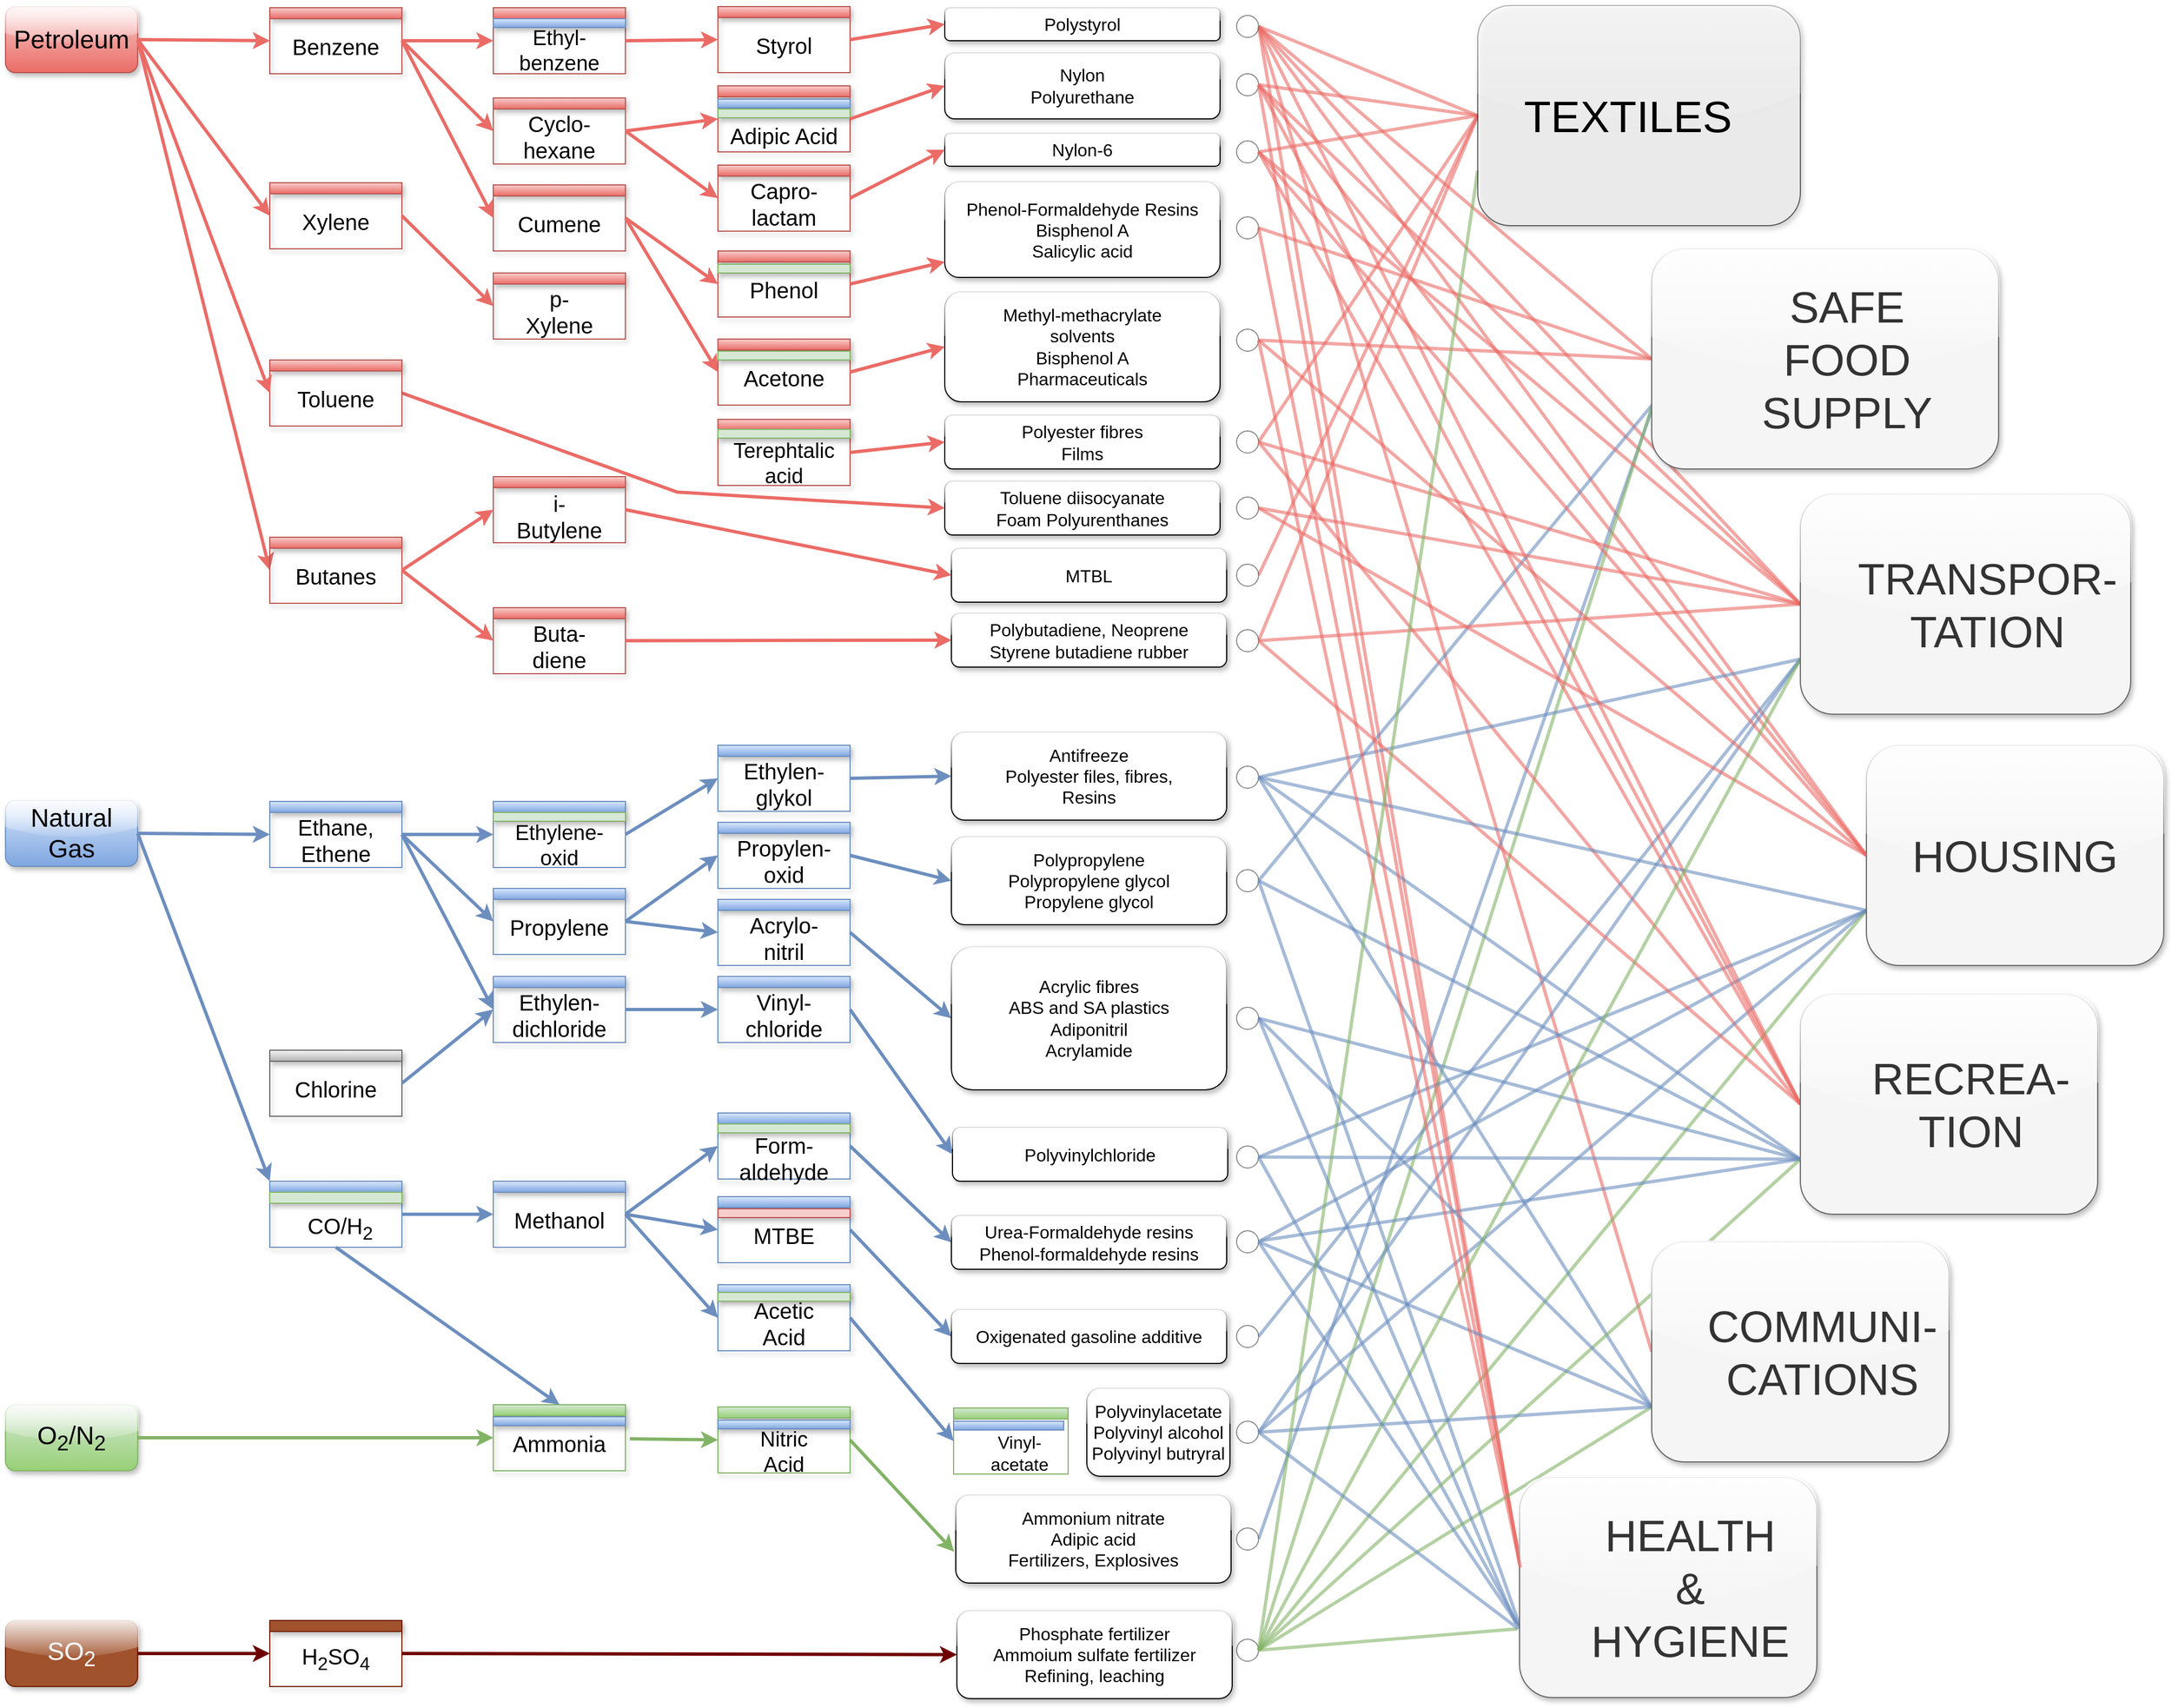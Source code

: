 <mxfile version="21.6.6" type="github">
  <diagram name="Seite-1" id="rombI2BiqVantB-l1jYc">
    <mxGraphModel dx="1470" dy="819" grid="1" gridSize="10" guides="1" tooltips="1" connect="1" arrows="1" fold="1" page="1" pageScale="1" pageWidth="1169" pageHeight="827" math="0" shadow="0">
      <root>
        <mxCell id="0" />
        <mxCell id="1" parent="0" />
        <mxCell id="DKlrpOu4xIL_XFBTEEY2-3" value="" style="endArrow=none;html=1;rounded=0;fillColor=#f8cecc;strokeColor=#EB6B66;strokeWidth=3;entryX=0;entryY=0.5;entryDx=0;entryDy=0;endFill=0;exitX=1;exitY=0.5;exitDx=0;exitDy=0;opacity=60;fontFamily=Helvetica;" parent="1" source="A1rPBPFfVe5ZtmJl0HQS-95" target="A1rPBPFfVe5ZtmJl0HQS-85" edge="1">
          <mxGeometry width="50" height="50" relative="1" as="geometry">
            <mxPoint x="1187" y="55" as="sourcePoint" />
            <mxPoint x="927" y="65" as="targetPoint" />
          </mxGeometry>
        </mxCell>
        <mxCell id="DKlrpOu4xIL_XFBTEEY2-4" value="" style="endArrow=none;html=1;rounded=0;fillColor=#f8cecc;strokeColor=#EB6B66;strokeWidth=3;exitX=1;exitY=0.5;exitDx=0;exitDy=0;entryX=0;entryY=0.5;entryDx=0;entryDy=0;endFill=0;opacity=60;fontFamily=Helvetica;" parent="1" source="A1rPBPFfVe5ZtmJl0HQS-95" target="A1rPBPFfVe5ZtmJl0HQS-87" edge="1">
          <mxGeometry width="50" height="50" relative="1" as="geometry">
            <mxPoint x="1237" y="70" as="sourcePoint" />
            <mxPoint x="1417" y="105" as="targetPoint" />
          </mxGeometry>
        </mxCell>
        <mxCell id="DKlrpOu4xIL_XFBTEEY2-5" value="" style="endArrow=none;html=1;rounded=0;fillColor=#f8cecc;strokeColor=#EB6B66;strokeWidth=3;exitX=1;exitY=0.5;exitDx=0;exitDy=0;entryX=0;entryY=0.5;entryDx=0;entryDy=0;endFill=0;opacity=60;fontFamily=Helvetica;" parent="1" source="A1rPBPFfVe5ZtmJl0HQS-95" target="A1rPBPFfVe5ZtmJl0HQS-88" edge="1">
          <mxGeometry width="50" height="50" relative="1" as="geometry">
            <mxPoint x="1237" y="70" as="sourcePoint" />
            <mxPoint x="1417" y="343" as="targetPoint" />
          </mxGeometry>
        </mxCell>
        <mxCell id="DKlrpOu4xIL_XFBTEEY2-6" value="" style="endArrow=none;html=1;rounded=0;fillColor=#f8cecc;strokeColor=#EB6B66;strokeWidth=3;exitX=1;exitY=0.5;exitDx=0;exitDy=0;entryX=0;entryY=0.5;entryDx=0;entryDy=0;endFill=0;opacity=60;fontFamily=Helvetica;" parent="1" source="A1rPBPFfVe5ZtmJl0HQS-95" target="A1rPBPFfVe5ZtmJl0HQS-89" edge="1">
          <mxGeometry width="50" height="50" relative="1" as="geometry">
            <mxPoint x="1237" y="70" as="sourcePoint" />
            <mxPoint x="1417" y="536" as="targetPoint" />
          </mxGeometry>
        </mxCell>
        <mxCell id="DKlrpOu4xIL_XFBTEEY2-7" value="" style="endArrow=none;html=1;rounded=0;fillColor=#f8cecc;strokeColor=#EB6B66;strokeWidth=3;entryX=0;entryY=0.5;entryDx=0;entryDy=0;exitX=1;exitY=0.5;exitDx=0;exitDy=0;endFill=0;opacity=60;fontFamily=Helvetica;" parent="1" source="A1rPBPFfVe5ZtmJl0HQS-95" target="A1rPBPFfVe5ZtmJl0HQS-91" edge="1">
          <mxGeometry width="50" height="50" relative="1" as="geometry">
            <mxPoint x="1167" y="60" as="sourcePoint" />
            <mxPoint x="1417" y="689" as="targetPoint" />
          </mxGeometry>
        </mxCell>
        <mxCell id="DKlrpOu4xIL_XFBTEEY2-14" value="" style="endArrow=none;html=1;rounded=0;fillColor=#f8cecc;strokeColor=#EB6B66;strokeWidth=3;exitX=1;exitY=0.5;exitDx=0;exitDy=0;endFill=0;entryX=0;entryY=0.5;entryDx=0;entryDy=0;opacity=60;fontFamily=Helvetica;" parent="1" source="A1rPBPFfVe5ZtmJl0HQS-95" target="A1rPBPFfVe5ZtmJl0HQS-92" edge="1">
          <mxGeometry width="50" height="50" relative="1" as="geometry">
            <mxPoint x="1203" y="65" as="sourcePoint" />
            <mxPoint x="1427" y="980" as="targetPoint" />
          </mxGeometry>
        </mxCell>
        <mxCell id="DKlrpOu4xIL_XFBTEEY2-73" value="" style="endArrow=none;html=1;rounded=0;fillColor=#f8cecc;strokeColor=#EB6B66;strokeWidth=3;endFill=0;entryX=0;entryY=0.396;entryDx=0;entryDy=0;entryPerimeter=0;exitX=1;exitY=0.5;exitDx=0;exitDy=0;opacity=60;fontFamily=Helvetica;" parent="1" source="A1rPBPFfVe5ZtmJl0HQS-95" target="A1rPBPFfVe5ZtmJl0HQS-93" edge="1">
          <mxGeometry width="50" height="50" relative="1" as="geometry">
            <mxPoint x="1297" y="70" as="sourcePoint" />
            <mxPoint x="1437" y="1150" as="targetPoint" />
          </mxGeometry>
        </mxCell>
        <mxCell id="DKlrpOu4xIL_XFBTEEY2-16" value="" style="endArrow=none;html=1;rounded=0;fillColor=#f8cecc;strokeColor=#EB6B66;strokeWidth=3;entryX=0;entryY=0.5;entryDx=0;entryDy=0;exitX=1;exitY=0.5;exitDx=0;exitDy=0;endFill=0;opacity=60;fontFamily=Helvetica;" parent="1" source="DKlrpOu4xIL_XFBTEEY2-17" target="A1rPBPFfVe5ZtmJl0HQS-85" edge="1">
          <mxGeometry width="50" height="50" relative="1" as="geometry">
            <mxPoint x="1187" y="220" as="sourcePoint" />
            <mxPoint x="1407" y="128" as="targetPoint" />
          </mxGeometry>
        </mxCell>
        <mxCell id="A1rPBPFfVe5ZtmJl0HQS-95" value="" style="ellipse;whiteSpace=wrap;html=1;strokeColor=#3e3d3d;opacity=60;fontFamily=Helvetica;" parent="1" vertex="1">
          <mxGeometry x="1158" y="47" width="20" height="20" as="geometry" />
        </mxCell>
        <mxCell id="A1rPBPFfVe5ZtmJl0HQS-48" value="" style="endArrow=classic;html=1;rounded=0;fillColor=#f8cecc;strokeColor=#EB6B66;strokeWidth=3;exitX=1;exitY=0.5;exitDx=0;exitDy=0;entryX=0;entryY=0.5;entryDx=0;entryDy=0;fontFamily=Helvetica;" parent="1" source="AAtS-gTGmYYsvnQiRssh-14" target="A1rPBPFfVe5ZtmJl0HQS-41" edge="1">
          <mxGeometry width="50" height="50" relative="1" as="geometry">
            <mxPoint x="410" y="239" as="sourcePoint" />
            <mxPoint x="489" y="321" as="targetPoint" />
            <Array as="points">
              <mxPoint x="650" y="480" />
            </Array>
          </mxGeometry>
        </mxCell>
        <mxCell id="AAtS-gTGmYYsvnQiRssh-1" value="Petroleum" style="rounded=1;whiteSpace=wrap;html=1;fontSize=23;fillColor=#f8cecc;strokeColor=#b85450;gradientColor=#ea6b66;fontFamily=Helvetica;glass=1;shadow=1;" parent="1" vertex="1">
          <mxGeometry x="40" y="39" width="120" height="60" as="geometry" />
        </mxCell>
        <mxCell id="AAtS-gTGmYYsvnQiRssh-2" value="Natural Gas" style="rounded=1;whiteSpace=wrap;html=1;fontSize=23;fillColor=#dae8fc;strokeColor=#6c8ebf;gradientColor=#7ea6e0;fontFamily=Helvetica;glass=1;shadow=1;" parent="1" vertex="1">
          <mxGeometry x="40" y="760" width="120" height="60" as="geometry" />
        </mxCell>
        <mxCell id="AAtS-gTGmYYsvnQiRssh-3" value="O&lt;sub&gt;2&lt;/sub&gt;/N&lt;sub&gt;2&lt;/sub&gt;" style="rounded=1;whiteSpace=wrap;html=1;fontSize=23;fillColor=#d5e8d4;strokeColor=#82b366;gradientColor=#97d077;fontFamily=Helvetica;glass=1;shadow=1;" parent="1" vertex="1">
          <mxGeometry x="40" y="1309" width="120" height="60" as="geometry" />
        </mxCell>
        <mxCell id="AAtS-gTGmYYsvnQiRssh-4" value="SO&lt;sub&gt;2&lt;/sub&gt;" style="rounded=1;whiteSpace=wrap;html=1;fontSize=23;fillColor=#a0522d;fontColor=#ffffff;strokeColor=#6D1F00;fontFamily=Helvetica;glass=1;shadow=1;" parent="1" vertex="1">
          <mxGeometry x="40" y="1505" width="120" height="60" as="geometry" />
        </mxCell>
        <mxCell id="AAtS-gTGmYYsvnQiRssh-10" value="" style="swimlane;whiteSpace=wrap;html=1;fillColor=#f8cecc;strokeColor=#b85450;startSize=10;gradientColor=#ea6b66;fontFamily=Helvetica;shadow=1;glass=0;" parent="1" vertex="1">
          <mxGeometry x="280" y="40" width="120" height="60" as="geometry">
            <mxRectangle x="460" y="50" width="120" height="40" as="alternateBounds" />
          </mxGeometry>
        </mxCell>
        <mxCell id="AAtS-gTGmYYsvnQiRssh-11" value="Benzene" style="text;html=1;strokeColor=none;fillColor=none;align=center;verticalAlign=middle;whiteSpace=wrap;rounded=0;fontSize=20;fontFamily=Helvetica;shadow=1;glass=0;" parent="AAtS-gTGmYYsvnQiRssh-10" vertex="1">
          <mxGeometry x="30" y="20" width="60" height="30" as="geometry" />
        </mxCell>
        <mxCell id="AAtS-gTGmYYsvnQiRssh-12" value="" style="swimlane;whiteSpace=wrap;html=1;fillColor=#f8cecc;strokeColor=#b85450;startSize=10;gradientColor=#ea6b66;fontFamily=Helvetica;shadow=1;glass=0;" parent="1" vertex="1">
          <mxGeometry x="280" y="199" width="120" height="60" as="geometry">
            <mxRectangle x="460" y="50" width="120" height="40" as="alternateBounds" />
          </mxGeometry>
        </mxCell>
        <mxCell id="AAtS-gTGmYYsvnQiRssh-13" value="Xylene" style="text;html=1;strokeColor=none;fillColor=none;align=center;verticalAlign=middle;whiteSpace=wrap;rounded=0;fontSize=20;fontFamily=Helvetica;shadow=1;glass=0;" parent="AAtS-gTGmYYsvnQiRssh-12" vertex="1">
          <mxGeometry x="30" y="20" width="60" height="30" as="geometry" />
        </mxCell>
        <mxCell id="AAtS-gTGmYYsvnQiRssh-14" value="" style="swimlane;whiteSpace=wrap;html=1;fillColor=#f8cecc;strokeColor=#b85450;startSize=10;gradientColor=#ea6b66;fontFamily=Helvetica;shadow=1;glass=0;" parent="1" vertex="1">
          <mxGeometry x="280" y="360" width="120" height="60" as="geometry">
            <mxRectangle x="460" y="50" width="120" height="40" as="alternateBounds" />
          </mxGeometry>
        </mxCell>
        <mxCell id="AAtS-gTGmYYsvnQiRssh-15" value="Toluene" style="text;html=1;strokeColor=none;fillColor=none;align=center;verticalAlign=middle;whiteSpace=wrap;rounded=0;fontSize=20;fontFamily=Helvetica;shadow=1;glass=0;" parent="AAtS-gTGmYYsvnQiRssh-14" vertex="1">
          <mxGeometry x="30" y="20" width="60" height="30" as="geometry" />
        </mxCell>
        <mxCell id="AAtS-gTGmYYsvnQiRssh-18" value="" style="endArrow=classic;html=1;rounded=0;exitX=1;exitY=0.5;exitDx=0;exitDy=0;entryX=0;entryY=0.5;entryDx=0;entryDy=0;fillColor=#f8cecc;strokeColor=#EB6B66;strokeWidth=3;fontFamily=Helvetica;" parent="1" source="AAtS-gTGmYYsvnQiRssh-1" target="AAtS-gTGmYYsvnQiRssh-10" edge="1">
          <mxGeometry width="50" height="50" relative="1" as="geometry">
            <mxPoint x="650" y="187" as="sourcePoint" />
            <mxPoint x="700" y="137" as="targetPoint" />
          </mxGeometry>
        </mxCell>
        <mxCell id="AAtS-gTGmYYsvnQiRssh-19" value="" style="endArrow=classic;html=1;rounded=0;exitX=1;exitY=0.5;exitDx=0;exitDy=0;entryX=0;entryY=0.5;entryDx=0;entryDy=0;fillColor=#f8cecc;strokeColor=#EB6B66;strokeWidth=3;fontFamily=Helvetica;" parent="1" source="AAtS-gTGmYYsvnQiRssh-1" target="AAtS-gTGmYYsvnQiRssh-12" edge="1">
          <mxGeometry width="50" height="50" relative="1" as="geometry">
            <mxPoint x="170" y="77" as="sourcePoint" />
            <mxPoint x="290" y="77" as="targetPoint" />
          </mxGeometry>
        </mxCell>
        <mxCell id="AAtS-gTGmYYsvnQiRssh-20" value="" style="endArrow=classic;html=1;rounded=0;exitX=1;exitY=0.5;exitDx=0;exitDy=0;entryX=0;entryY=0.5;entryDx=0;entryDy=0;fillColor=#f8cecc;strokeColor=#EB6B66;strokeWidth=3;fontFamily=Helvetica;" parent="1" source="AAtS-gTGmYYsvnQiRssh-1" target="AAtS-gTGmYYsvnQiRssh-14" edge="1">
          <mxGeometry width="50" height="50" relative="1" as="geometry">
            <mxPoint x="170" y="130" as="sourcePoint" />
            <mxPoint x="290" y="220" as="targetPoint" />
          </mxGeometry>
        </mxCell>
        <mxCell id="AAtS-gTGmYYsvnQiRssh-21" value="" style="endArrow=classic;html=1;rounded=0;exitX=1;exitY=0.5;exitDx=0;exitDy=0;entryX=0;entryY=0.5;entryDx=0;entryDy=0;fillColor=#f8cecc;strokeColor=#EB6B66;strokeWidth=3;fontFamily=Helvetica;" parent="1" source="AAtS-gTGmYYsvnQiRssh-1" target="AAtS-gTGmYYsvnQiRssh-75" edge="1">
          <mxGeometry width="50" height="50" relative="1" as="geometry">
            <mxPoint x="170" y="130" as="sourcePoint" />
            <mxPoint x="280" y="380" as="targetPoint" />
          </mxGeometry>
        </mxCell>
        <mxCell id="AAtS-gTGmYYsvnQiRssh-22" value="" style="swimlane;whiteSpace=wrap;html=1;fillColor=#dae8fc;strokeColor=#6c8ebf;startSize=10;gradientColor=#7ea6e0;fontFamily=Helvetica;shadow=1;glass=0;" parent="1" vertex="1">
          <mxGeometry x="280" y="761" width="120" height="60" as="geometry">
            <mxRectangle x="460" y="50" width="120" height="40" as="alternateBounds" />
          </mxGeometry>
        </mxCell>
        <mxCell id="AAtS-gTGmYYsvnQiRssh-23" value="Ethane, Ethene" style="text;html=1;strokeColor=none;fillColor=none;align=center;verticalAlign=middle;whiteSpace=wrap;rounded=0;fontSize=20;fontFamily=Helvetica;shadow=1;glass=0;" parent="AAtS-gTGmYYsvnQiRssh-22" vertex="1">
          <mxGeometry x="30" y="20" width="60" height="30" as="geometry" />
        </mxCell>
        <mxCell id="AAtS-gTGmYYsvnQiRssh-24" value="" style="swimlane;whiteSpace=wrap;html=1;fillColor=#dae8fc;strokeColor=#6c8ebf;startSize=10;gradientColor=#7ea6e0;fontFamily=Helvetica;shadow=1;glass=0;" parent="1" vertex="1">
          <mxGeometry x="280" y="1106" width="120" height="60" as="geometry">
            <mxRectangle x="460" y="50" width="120" height="40" as="alternateBounds" />
          </mxGeometry>
        </mxCell>
        <mxCell id="AAtS-gTGmYYsvnQiRssh-25" value="CO/H&lt;sub&gt;2&lt;/sub&gt;" style="text;html=1;strokeColor=none;fillColor=none;align=center;verticalAlign=middle;whiteSpace=wrap;rounded=0;fontSize=20;fontFamily=Helvetica;shadow=1;glass=0;" parent="AAtS-gTGmYYsvnQiRssh-24" vertex="1">
          <mxGeometry x="34" y="28" width="60" height="30" as="geometry" />
        </mxCell>
        <mxCell id="AAtS-gTGmYYsvnQiRssh-31" value="" style="rounded=0;whiteSpace=wrap;html=1;fillColor=#d5e8d4;strokeColor=#82b366;fontFamily=Helvetica;shadow=1;glass=0;" parent="AAtS-gTGmYYsvnQiRssh-24" vertex="1">
          <mxGeometry y="10" width="120" height="10" as="geometry" />
        </mxCell>
        <mxCell id="AAtS-gTGmYYsvnQiRssh-26" value="" style="swimlane;whiteSpace=wrap;html=1;fillColor=#d5e8d4;strokeColor=#82b366;startSize=10;gradientColor=#97d077;fontFamily=Helvetica;shadow=1;" parent="1" vertex="1">
          <mxGeometry x="483" y="1309" width="120" height="60" as="geometry">
            <mxRectangle x="460" y="50" width="120" height="40" as="alternateBounds" />
          </mxGeometry>
        </mxCell>
        <mxCell id="AAtS-gTGmYYsvnQiRssh-27" value="Ammonia" style="text;html=1;strokeColor=none;fillColor=none;align=center;verticalAlign=middle;whiteSpace=wrap;rounded=0;fontSize=20;fontFamily=Helvetica;shadow=1;" parent="AAtS-gTGmYYsvnQiRssh-26" vertex="1">
          <mxGeometry x="30" y="20" width="60" height="30" as="geometry" />
        </mxCell>
        <mxCell id="AAtS-gTGmYYsvnQiRssh-102" value="" style="rounded=0;whiteSpace=wrap;html=1;fillColor=#dae8fc;strokeColor=#6c8ebf;gradientColor=#7ea6e0;fontFamily=Helvetica;shadow=1;" parent="AAtS-gTGmYYsvnQiRssh-26" vertex="1">
          <mxGeometry y="11" width="120" height="8" as="geometry" />
        </mxCell>
        <mxCell id="AAtS-gTGmYYsvnQiRssh-28" value="" style="swimlane;whiteSpace=wrap;html=1;fillColor=#a0522d;strokeColor=#6D1F00;startSize=10;fontColor=#ffffff;fontFamily=Helvetica;shadow=1;glass=0;" parent="1" vertex="1">
          <mxGeometry x="280" y="1505" width="120" height="60" as="geometry">
            <mxRectangle x="460" y="50" width="120" height="40" as="alternateBounds" />
          </mxGeometry>
        </mxCell>
        <mxCell id="AAtS-gTGmYYsvnQiRssh-29" value="H&lt;sub&gt;2&lt;/sub&gt;SO&lt;sub&gt;4&lt;/sub&gt;" style="text;html=1;strokeColor=none;fillColor=none;align=center;verticalAlign=middle;whiteSpace=wrap;rounded=0;fontSize=20;fontFamily=Helvetica;shadow=1;glass=0;" parent="AAtS-gTGmYYsvnQiRssh-28" vertex="1">
          <mxGeometry x="30" y="20" width="60" height="30" as="geometry" />
        </mxCell>
        <mxCell id="AAtS-gTGmYYsvnQiRssh-32" value="" style="endArrow=classic;html=1;rounded=0;exitX=1;exitY=0.5;exitDx=0;exitDy=0;entryX=0;entryY=0.5;entryDx=0;entryDy=0;fillColor=#dae8fc;strokeColor=#6C8EBF;strokeWidth=3;fontFamily=Helvetica;" parent="1" source="AAtS-gTGmYYsvnQiRssh-2" target="AAtS-gTGmYYsvnQiRssh-22" edge="1">
          <mxGeometry width="50" height="50" relative="1" as="geometry">
            <mxPoint x="170" y="438" as="sourcePoint" />
            <mxPoint x="290" y="699" as="targetPoint" />
          </mxGeometry>
        </mxCell>
        <mxCell id="AAtS-gTGmYYsvnQiRssh-33" value="" style="endArrow=classic;html=1;rounded=0;exitX=1;exitY=0.5;exitDx=0;exitDy=0;fillColor=#dae8fc;strokeColor=#6C8EBF;strokeWidth=3;entryX=0;entryY=0;entryDx=0;entryDy=0;fontFamily=Helvetica;" parent="1" source="AAtS-gTGmYYsvnQiRssh-2" target="AAtS-gTGmYYsvnQiRssh-24" edge="1">
          <mxGeometry width="50" height="50" relative="1" as="geometry">
            <mxPoint x="170" y="903" as="sourcePoint" />
            <mxPoint x="280" y="992" as="targetPoint" />
          </mxGeometry>
        </mxCell>
        <mxCell id="AAtS-gTGmYYsvnQiRssh-34" value="" style="endArrow=classic;html=1;rounded=0;exitX=1;exitY=0.5;exitDx=0;exitDy=0;fillColor=#d5e8d4;strokeColor=#82b366;strokeWidth=3;entryX=0;entryY=0.5;entryDx=0;entryDy=0;fontFamily=Helvetica;" parent="1" source="AAtS-gTGmYYsvnQiRssh-3" target="AAtS-gTGmYYsvnQiRssh-26" edge="1">
          <mxGeometry width="50" height="50" relative="1" as="geometry">
            <mxPoint x="170" y="1072" as="sourcePoint" />
            <mxPoint x="290" y="1171" as="targetPoint" />
          </mxGeometry>
        </mxCell>
        <mxCell id="AAtS-gTGmYYsvnQiRssh-35" value="" style="endArrow=classic;html=1;rounded=0;fillColor=#dae8fc;strokeColor=#6C8EBF;strokeWidth=3;entryX=0.5;entryY=0;entryDx=0;entryDy=0;exitX=0.5;exitY=1;exitDx=0;exitDy=0;fontFamily=Helvetica;" parent="1" source="AAtS-gTGmYYsvnQiRssh-24" target="AAtS-gTGmYYsvnQiRssh-26" edge="1">
          <mxGeometry width="50" height="50" relative="1" as="geometry">
            <mxPoint x="340" y="1106" as="sourcePoint" />
            <mxPoint x="290" y="1046" as="targetPoint" />
          </mxGeometry>
        </mxCell>
        <mxCell id="AAtS-gTGmYYsvnQiRssh-38" value="" style="endArrow=classic;html=1;rounded=0;exitX=1;exitY=0.5;exitDx=0;exitDy=0;fillColor=#a20025;strokeColor=#6F0000;strokeWidth=3;entryX=0;entryY=0.5;entryDx=0;entryDy=0;fontFamily=Helvetica;" parent="1" source="AAtS-gTGmYYsvnQiRssh-4" target="AAtS-gTGmYYsvnQiRssh-28" edge="1">
          <mxGeometry width="50" height="50" relative="1" as="geometry">
            <mxPoint x="180" y="1441" as="sourcePoint" />
            <mxPoint x="460" y="1433" as="targetPoint" />
          </mxGeometry>
        </mxCell>
        <mxCell id="AAtS-gTGmYYsvnQiRssh-39" value="" style="swimlane;whiteSpace=wrap;html=1;fillColor=#d5e8d4;strokeColor=#82b366;startSize=10;gradientColor=#97d077;fontFamily=Helvetica;shadow=1;" parent="1" vertex="1">
          <mxGeometry x="687" y="1311" width="120" height="60" as="geometry">
            <mxRectangle x="460" y="50" width="120" height="40" as="alternateBounds" />
          </mxGeometry>
        </mxCell>
        <mxCell id="AAtS-gTGmYYsvnQiRssh-40" value="Nitric Acid" style="text;html=1;strokeColor=none;fillColor=none;align=center;verticalAlign=middle;whiteSpace=wrap;rounded=0;fontSize=19;fontFamily=Helvetica;shadow=1;" parent="AAtS-gTGmYYsvnQiRssh-39" vertex="1">
          <mxGeometry x="30" y="26" width="60" height="30" as="geometry" />
        </mxCell>
        <mxCell id="AAtS-gTGmYYsvnQiRssh-108" value="" style="rounded=0;whiteSpace=wrap;html=1;fillColor=#dae8fc;strokeColor=#6c8ebf;gradientColor=#7ea6e0;fontFamily=Helvetica;shadow=1;" parent="AAtS-gTGmYYsvnQiRssh-39" vertex="1">
          <mxGeometry y="12" width="120" height="8" as="geometry" />
        </mxCell>
        <mxCell id="AAtS-gTGmYYsvnQiRssh-42" value="" style="swimlane;whiteSpace=wrap;html=1;fillColor=#dae8fc;strokeColor=#6c8ebf;startSize=10;gradientColor=#7ea6e0;fontFamily=Helvetica;shadow=1;" parent="1" vertex="1">
          <mxGeometry x="483" y="1106" width="120" height="60" as="geometry">
            <mxRectangle x="460" y="50" width="120" height="40" as="alternateBounds" />
          </mxGeometry>
        </mxCell>
        <mxCell id="AAtS-gTGmYYsvnQiRssh-43" value="Methanol" style="text;html=1;strokeColor=none;fillColor=none;align=center;verticalAlign=middle;whiteSpace=wrap;rounded=0;fontSize=20;fontFamily=Helvetica;shadow=1;" parent="AAtS-gTGmYYsvnQiRssh-42" vertex="1">
          <mxGeometry x="30" y="20" width="60" height="30" as="geometry" />
        </mxCell>
        <mxCell id="AAtS-gTGmYYsvnQiRssh-44" value="" style="endArrow=classic;html=1;rounded=0;fillColor=#dae8fc;strokeColor=#6C8EBF;strokeWidth=3;entryX=0;entryY=0.5;entryDx=0;entryDy=0;exitX=1;exitY=0.5;exitDx=0;exitDy=0;fontFamily=Helvetica;" parent="1" source="AAtS-gTGmYYsvnQiRssh-24" target="AAtS-gTGmYYsvnQiRssh-42" edge="1">
          <mxGeometry width="50" height="50" relative="1" as="geometry">
            <mxPoint x="350" y="1137" as="sourcePoint" />
            <mxPoint x="526" y="1261" as="targetPoint" />
          </mxGeometry>
        </mxCell>
        <mxCell id="AAtS-gTGmYYsvnQiRssh-45" value="" style="swimlane;whiteSpace=wrap;html=1;fillColor=#dae8fc;strokeColor=#6c8ebf;startSize=10;gradientColor=#7ea6e0;fontFamily=Helvetica;shadow=1;" parent="1" vertex="1">
          <mxGeometry x="483" y="920" width="120" height="60" as="geometry">
            <mxRectangle x="460" y="50" width="120" height="40" as="alternateBounds" />
          </mxGeometry>
        </mxCell>
        <mxCell id="AAtS-gTGmYYsvnQiRssh-46" value="Ethylen-dichloride" style="text;html=1;strokeColor=none;fillColor=none;align=center;verticalAlign=middle;whiteSpace=wrap;rounded=0;fontSize=20;fontFamily=Helvetica;shadow=1;" parent="AAtS-gTGmYYsvnQiRssh-45" vertex="1">
          <mxGeometry x="30" y="20" width="60" height="30" as="geometry" />
        </mxCell>
        <mxCell id="AAtS-gTGmYYsvnQiRssh-47" value="" style="swimlane;whiteSpace=wrap;html=1;startSize=10;fillColor=#f5f5f5;strokeColor=#666666;gradientColor=#b3b3b3;fontFamily=Helvetica;shadow=1;glass=0;" parent="1" vertex="1">
          <mxGeometry x="280" y="987" width="120" height="60" as="geometry">
            <mxRectangle x="460" y="50" width="120" height="40" as="alternateBounds" />
          </mxGeometry>
        </mxCell>
        <mxCell id="AAtS-gTGmYYsvnQiRssh-48" value="Chlorine" style="text;html=1;strokeColor=none;fillColor=none;align=center;verticalAlign=middle;whiteSpace=wrap;rounded=0;fontSize=20;fontFamily=Helvetica;shadow=1;glass=0;" parent="AAtS-gTGmYYsvnQiRssh-47" vertex="1">
          <mxGeometry x="30" y="20" width="60" height="30" as="geometry" />
        </mxCell>
        <mxCell id="AAtS-gTGmYYsvnQiRssh-50" value="" style="swimlane;whiteSpace=wrap;html=1;fillColor=#f8cecc;strokeColor=#b85450;startSize=10;gradientColor=#ea6b66;align=center;fontFamily=Helvetica;shadow=1;" parent="1" vertex="1">
          <mxGeometry x="483" y="40" width="120" height="60" as="geometry">
            <mxRectangle x="460" y="50" width="120" height="40" as="alternateBounds" />
          </mxGeometry>
        </mxCell>
        <mxCell id="AAtS-gTGmYYsvnQiRssh-51" value="Ethyl-benzene" style="text;html=1;strokeColor=none;fillColor=none;align=center;verticalAlign=top;whiteSpace=wrap;rounded=0;fontSize=19;fontFamily=Helvetica;shadow=1;" parent="AAtS-gTGmYYsvnQiRssh-50" vertex="1">
          <mxGeometry x="30" y="10" width="60" height="30" as="geometry" />
        </mxCell>
        <mxCell id="AAtS-gTGmYYsvnQiRssh-100" value="" style="rounded=0;whiteSpace=wrap;html=1;fillColor=#dae8fc;strokeColor=#6c8ebf;gradientColor=#7ea6e0;fontFamily=Helvetica;shadow=1;" parent="AAtS-gTGmYYsvnQiRssh-50" vertex="1">
          <mxGeometry y="10" width="120" height="8" as="geometry" />
        </mxCell>
        <mxCell id="AAtS-gTGmYYsvnQiRssh-52" value="" style="swimlane;whiteSpace=wrap;html=1;fillColor=#f8cecc;strokeColor=#b85450;startSize=10;gradientColor=#ea6b66;align=center;fontFamily=Helvetica;shadow=1;" parent="1" vertex="1">
          <mxGeometry x="483" y="122" width="120" height="60" as="geometry">
            <mxRectangle x="460" y="50" width="120" height="40" as="alternateBounds" />
          </mxGeometry>
        </mxCell>
        <mxCell id="AAtS-gTGmYYsvnQiRssh-53" value="Cyclo-hexane" style="text;html=1;strokeColor=none;fillColor=none;align=center;verticalAlign=middle;whiteSpace=wrap;rounded=0;fontSize=20;fontFamily=Helvetica;shadow=1;" parent="AAtS-gTGmYYsvnQiRssh-52" vertex="1">
          <mxGeometry x="30" y="20" width="60" height="30" as="geometry" />
        </mxCell>
        <mxCell id="AAtS-gTGmYYsvnQiRssh-54" value="" style="swimlane;whiteSpace=wrap;html=1;fillColor=#f8cecc;strokeColor=#b85450;startSize=10;gradientColor=#ea6b66;align=center;fontFamily=Helvetica;shadow=1;" parent="1" vertex="1">
          <mxGeometry x="483" y="201" width="120" height="60" as="geometry">
            <mxRectangle x="460" y="50" width="120" height="40" as="alternateBounds" />
          </mxGeometry>
        </mxCell>
        <mxCell id="AAtS-gTGmYYsvnQiRssh-55" value="Cumene" style="text;html=1;strokeColor=none;fillColor=none;align=center;verticalAlign=middle;whiteSpace=wrap;rounded=0;fontSize=20;fontFamily=Helvetica;shadow=1;" parent="AAtS-gTGmYYsvnQiRssh-54" vertex="1">
          <mxGeometry x="30" y="20" width="60" height="30" as="geometry" />
        </mxCell>
        <mxCell id="AAtS-gTGmYYsvnQiRssh-56" value="" style="endArrow=classic;html=1;rounded=0;exitX=1;exitY=0.5;exitDx=0;exitDy=0;entryX=0;entryY=0.5;entryDx=0;entryDy=0;fillColor=#f8cecc;strokeColor=#EB6B66;strokeWidth=3;fontFamily=Helvetica;" parent="1" source="AAtS-gTGmYYsvnQiRssh-10" target="AAtS-gTGmYYsvnQiRssh-50" edge="1">
          <mxGeometry width="50" height="50" relative="1" as="geometry">
            <mxPoint x="170" y="129" as="sourcePoint" />
            <mxPoint x="290" y="130" as="targetPoint" />
          </mxGeometry>
        </mxCell>
        <mxCell id="AAtS-gTGmYYsvnQiRssh-57" value="" style="endArrow=classic;html=1;rounded=0;entryX=0;entryY=0.5;entryDx=0;entryDy=0;fillColor=#f8cecc;strokeColor=#EB6B66;strokeWidth=3;fontFamily=Helvetica;" parent="1" target="AAtS-gTGmYYsvnQiRssh-54" edge="1">
          <mxGeometry width="50" height="50" relative="1" as="geometry">
            <mxPoint x="400" y="70" as="sourcePoint" />
            <mxPoint x="460" y="100" as="targetPoint" />
          </mxGeometry>
        </mxCell>
        <mxCell id="AAtS-gTGmYYsvnQiRssh-58" value="" style="endArrow=classic;html=1;rounded=0;fillColor=#f8cecc;strokeColor=#EB6B66;strokeWidth=3;entryX=0;entryY=0.5;entryDx=0;entryDy=0;exitX=1;exitY=0.5;exitDx=0;exitDy=0;fontFamily=Helvetica;" parent="1" source="AAtS-gTGmYYsvnQiRssh-10" target="AAtS-gTGmYYsvnQiRssh-52" edge="1">
          <mxGeometry width="50" height="50" relative="1" as="geometry">
            <mxPoint x="400" y="120" as="sourcePoint" />
            <mxPoint x="450" y="160" as="targetPoint" />
          </mxGeometry>
        </mxCell>
        <mxCell id="AAtS-gTGmYYsvnQiRssh-59" value="" style="swimlane;whiteSpace=wrap;html=1;fillColor=#f8cecc;strokeColor=#b85450;startSize=10;gradientColor=#ea6b66;align=center;fontFamily=Helvetica;shadow=1;" parent="1" vertex="1">
          <mxGeometry x="483" y="281" width="120" height="60" as="geometry">
            <mxRectangle x="460" y="50" width="120" height="40" as="alternateBounds" />
          </mxGeometry>
        </mxCell>
        <mxCell id="AAtS-gTGmYYsvnQiRssh-60" value="p-Xylene" style="text;html=1;strokeColor=none;fillColor=none;align=center;verticalAlign=middle;whiteSpace=wrap;rounded=0;fontSize=20;fontFamily=Helvetica;shadow=1;" parent="AAtS-gTGmYYsvnQiRssh-59" vertex="1">
          <mxGeometry x="30" y="20" width="60" height="30" as="geometry" />
        </mxCell>
        <mxCell id="AAtS-gTGmYYsvnQiRssh-61" value="" style="endArrow=classic;html=1;rounded=0;fillColor=#f8cecc;strokeColor=#EB6B66;strokeWidth=3;exitX=1;exitY=0.5;exitDx=0;exitDy=0;entryX=0;entryY=0.5;entryDx=0;entryDy=0;fontFamily=Helvetica;" parent="1" source="AAtS-gTGmYYsvnQiRssh-12" target="AAtS-gTGmYYsvnQiRssh-59" edge="1">
          <mxGeometry width="50" height="50" relative="1" as="geometry">
            <mxPoint x="410" y="130" as="sourcePoint" />
            <mxPoint x="450" y="310" as="targetPoint" />
          </mxGeometry>
        </mxCell>
        <mxCell id="AAtS-gTGmYYsvnQiRssh-63" value="" style="swimlane;whiteSpace=wrap;html=1;fillColor=#f8cecc;strokeColor=#b85450;startSize=10;gradientColor=#ea6b66;align=center;fontFamily=Helvetica;shadow=1;" parent="1" vertex="1">
          <mxGeometry x="483" y="466" width="120" height="60" as="geometry">
            <mxRectangle x="460" y="50" width="120" height="40" as="alternateBounds" />
          </mxGeometry>
        </mxCell>
        <mxCell id="AAtS-gTGmYYsvnQiRssh-64" value="i-Butylene" style="text;html=1;strokeColor=none;fillColor=none;align=center;verticalAlign=middle;whiteSpace=wrap;rounded=0;fontSize=20;fontFamily=Helvetica;shadow=1;" parent="AAtS-gTGmYYsvnQiRssh-63" vertex="1">
          <mxGeometry x="30" y="21" width="60" height="30" as="geometry" />
        </mxCell>
        <mxCell id="AAtS-gTGmYYsvnQiRssh-65" value="" style="swimlane;whiteSpace=wrap;html=1;fillColor=#f8cecc;strokeColor=#b85450;startSize=10;gradientColor=#ea6b66;align=center;fontFamily=Helvetica;shadow=1;" parent="1" vertex="1">
          <mxGeometry x="483" y="585" width="120" height="60" as="geometry">
            <mxRectangle x="460" y="50" width="120" height="40" as="alternateBounds" />
          </mxGeometry>
        </mxCell>
        <mxCell id="AAtS-gTGmYYsvnQiRssh-66" value="Buta-diene" style="text;html=1;strokeColor=none;fillColor=none;align=center;verticalAlign=middle;whiteSpace=wrap;rounded=0;fontSize=20;fontFamily=Helvetica;shadow=1;" parent="AAtS-gTGmYYsvnQiRssh-65" vertex="1">
          <mxGeometry x="30" y="20" width="60" height="30" as="geometry" />
        </mxCell>
        <mxCell id="AAtS-gTGmYYsvnQiRssh-71" value="" style="swimlane;whiteSpace=wrap;html=1;fillColor=#dae8fc;strokeColor=#6c8ebf;startSize=10;gradientColor=#7ea6e0;fontFamily=Helvetica;shadow=1;" parent="1" vertex="1">
          <mxGeometry x="483" y="761" width="120" height="60" as="geometry">
            <mxRectangle x="460" y="50" width="120" height="40" as="alternateBounds" />
          </mxGeometry>
        </mxCell>
        <mxCell id="AAtS-gTGmYYsvnQiRssh-72" value="Ethylene-oxid" style="text;html=1;strokeColor=none;fillColor=none;align=center;verticalAlign=middle;whiteSpace=wrap;rounded=0;fontSize=19;fontFamily=Helvetica;shadow=1;" parent="AAtS-gTGmYYsvnQiRssh-71" vertex="1">
          <mxGeometry x="30" y="25" width="60" height="30" as="geometry" />
        </mxCell>
        <mxCell id="AAtS-gTGmYYsvnQiRssh-101" value="" style="rounded=0;whiteSpace=wrap;html=1;fillColor=#d5e8d4;strokeColor=#82b366;fontFamily=Helvetica;shadow=1;" parent="AAtS-gTGmYYsvnQiRssh-71" vertex="1">
          <mxGeometry y="10" width="120" height="8" as="geometry" />
        </mxCell>
        <mxCell id="AAtS-gTGmYYsvnQiRssh-73" value="" style="swimlane;whiteSpace=wrap;html=1;fillColor=#dae8fc;strokeColor=#6c8ebf;startSize=10;gradientColor=#7ea6e0;fontFamily=Helvetica;shadow=1;" parent="1" vertex="1">
          <mxGeometry x="483" y="840" width="120" height="60" as="geometry">
            <mxRectangle x="460" y="50" width="120" height="40" as="alternateBounds" />
          </mxGeometry>
        </mxCell>
        <mxCell id="AAtS-gTGmYYsvnQiRssh-74" value="Propylene" style="text;html=1;strokeColor=none;fillColor=none;align=center;verticalAlign=middle;whiteSpace=wrap;rounded=0;fontSize=20;fontFamily=Helvetica;shadow=1;" parent="AAtS-gTGmYYsvnQiRssh-73" vertex="1">
          <mxGeometry x="30" y="20" width="60" height="30" as="geometry" />
        </mxCell>
        <mxCell id="AAtS-gTGmYYsvnQiRssh-75" value="" style="swimlane;whiteSpace=wrap;html=1;fillColor=#f8cecc;strokeColor=#b85450;startSize=10;gradientColor=#ea6b66;fontFamily=Helvetica;shadow=1;glass=0;" parent="1" vertex="1">
          <mxGeometry x="280" y="521" width="120" height="60" as="geometry">
            <mxRectangle x="460" y="50" width="120" height="40" as="alternateBounds" />
          </mxGeometry>
        </mxCell>
        <mxCell id="AAtS-gTGmYYsvnQiRssh-76" value="Butanes" style="text;html=1;strokeColor=none;fillColor=none;align=center;verticalAlign=middle;whiteSpace=wrap;rounded=0;fontSize=20;fontFamily=Helvetica;shadow=1;glass=0;" parent="AAtS-gTGmYYsvnQiRssh-75" vertex="1">
          <mxGeometry x="30" y="20" width="60" height="30" as="geometry" />
        </mxCell>
        <mxCell id="AAtS-gTGmYYsvnQiRssh-78" value="" style="endArrow=classic;html=1;rounded=0;fillColor=#f8cecc;strokeColor=#EB6B66;strokeWidth=3;exitX=1;exitY=0.5;exitDx=0;exitDy=0;entryX=0;entryY=0.5;entryDx=0;entryDy=0;fontFamily=Helvetica;" parent="1" source="AAtS-gTGmYYsvnQiRssh-75" target="AAtS-gTGmYYsvnQiRssh-63" edge="1">
          <mxGeometry width="50" height="50" relative="1" as="geometry">
            <mxPoint x="410" y="201" as="sourcePoint" />
            <mxPoint x="489" y="287" as="targetPoint" />
          </mxGeometry>
        </mxCell>
        <mxCell id="AAtS-gTGmYYsvnQiRssh-79" value="" style="endArrow=classic;html=1;rounded=0;fillColor=#f8cecc;strokeColor=#EB6B66;strokeWidth=3;exitX=1;exitY=0.5;exitDx=0;exitDy=0;entryX=0;entryY=0.5;entryDx=0;entryDy=0;fontFamily=Helvetica;" parent="1" source="AAtS-gTGmYYsvnQiRssh-75" target="AAtS-gTGmYYsvnQiRssh-65" edge="1">
          <mxGeometry width="50" height="50" relative="1" as="geometry">
            <mxPoint x="410" y="441" as="sourcePoint" />
            <mxPoint x="489" y="370" as="targetPoint" />
          </mxGeometry>
        </mxCell>
        <mxCell id="AAtS-gTGmYYsvnQiRssh-83" value="" style="endArrow=classic;html=1;rounded=0;entryX=0;entryY=0.5;entryDx=0;entryDy=0;fillColor=#dae8fc;strokeColor=#6C8EBF;strokeWidth=3;exitX=1;exitY=0.5;exitDx=0;exitDy=0;fontFamily=Helvetica;" parent="1" source="AAtS-gTGmYYsvnQiRssh-22" target="AAtS-gTGmYYsvnQiRssh-71" edge="1">
          <mxGeometry width="50" height="50" relative="1" as="geometry">
            <mxPoint x="400" y="770" as="sourcePoint" />
            <mxPoint x="290" y="801" as="targetPoint" />
          </mxGeometry>
        </mxCell>
        <mxCell id="AAtS-gTGmYYsvnQiRssh-84" value="" style="endArrow=classic;html=1;rounded=0;entryX=0;entryY=0.5;entryDx=0;entryDy=0;fillColor=#dae8fc;strokeColor=#6C8EBF;strokeWidth=3;exitX=1;exitY=0.5;exitDx=0;exitDy=0;fontFamily=Helvetica;" parent="1" source="AAtS-gTGmYYsvnQiRssh-22" target="AAtS-gTGmYYsvnQiRssh-73" edge="1">
          <mxGeometry width="50" height="50" relative="1" as="geometry">
            <mxPoint x="410" y="800" as="sourcePoint" />
            <mxPoint x="489" y="801" as="targetPoint" />
          </mxGeometry>
        </mxCell>
        <mxCell id="AAtS-gTGmYYsvnQiRssh-85" value="" style="endArrow=classic;html=1;rounded=0;entryX=0;entryY=0.5;entryDx=0;entryDy=0;fillColor=#dae8fc;strokeColor=#6C8EBF;strokeWidth=3;exitX=1;exitY=0.5;exitDx=0;exitDy=0;fontFamily=Helvetica;" parent="1" source="AAtS-gTGmYYsvnQiRssh-22" target="AAtS-gTGmYYsvnQiRssh-45" edge="1">
          <mxGeometry width="50" height="50" relative="1" as="geometry">
            <mxPoint x="400" y="770" as="sourcePoint" />
            <mxPoint x="489" y="880" as="targetPoint" />
          </mxGeometry>
        </mxCell>
        <mxCell id="AAtS-gTGmYYsvnQiRssh-86" value="" style="endArrow=classic;html=1;rounded=0;fillColor=#dae8fc;strokeColor=#6C8EBF;strokeWidth=3;exitX=1;exitY=0.5;exitDx=0;exitDy=0;entryX=0;entryY=0.5;entryDx=0;entryDy=0;fontFamily=Helvetica;" parent="1" source="AAtS-gTGmYYsvnQiRssh-47" target="AAtS-gTGmYYsvnQiRssh-45" edge="1">
          <mxGeometry width="50" height="50" relative="1" as="geometry">
            <mxPoint x="410" y="801" as="sourcePoint" />
            <mxPoint x="470" y="1010" as="targetPoint" />
          </mxGeometry>
        </mxCell>
        <mxCell id="AAtS-gTGmYYsvnQiRssh-87" value="" style="swimlane;whiteSpace=wrap;html=1;fillColor=#dae8fc;strokeColor=#6c8ebf;startSize=10;gradientColor=#7ea6e0;fontFamily=Helvetica;shadow=1;" parent="1" vertex="1">
          <mxGeometry x="687" y="920" width="120" height="60" as="geometry">
            <mxRectangle x="460" y="50" width="120" height="40" as="alternateBounds" />
          </mxGeometry>
        </mxCell>
        <mxCell id="AAtS-gTGmYYsvnQiRssh-88" value="Vinyl-chloride" style="text;html=1;strokeColor=none;fillColor=none;align=center;verticalAlign=middle;whiteSpace=wrap;rounded=0;fontSize=20;fontFamily=Helvetica;shadow=1;" parent="AAtS-gTGmYYsvnQiRssh-87" vertex="1">
          <mxGeometry x="30" y="20" width="60" height="30" as="geometry" />
        </mxCell>
        <mxCell id="AAtS-gTGmYYsvnQiRssh-89" value="" style="swimlane;whiteSpace=wrap;html=1;fillColor=#dae8fc;strokeColor=#6c8ebf;startSize=10;gradientColor=#7ea6e0;fontFamily=Helvetica;shadow=1;" parent="1" vertex="1">
          <mxGeometry x="687" y="850" width="120" height="60" as="geometry">
            <mxRectangle x="460" y="50" width="120" height="40" as="alternateBounds" />
          </mxGeometry>
        </mxCell>
        <mxCell id="AAtS-gTGmYYsvnQiRssh-90" value="Acrylo-nitril" style="text;html=1;strokeColor=none;fillColor=none;align=center;verticalAlign=middle;whiteSpace=wrap;rounded=0;fontSize=20;fontFamily=Helvetica;shadow=1;" parent="AAtS-gTGmYYsvnQiRssh-89" vertex="1">
          <mxGeometry x="30" y="20" width="60" height="30" as="geometry" />
        </mxCell>
        <mxCell id="AAtS-gTGmYYsvnQiRssh-91" value="" style="swimlane;whiteSpace=wrap;html=1;fillColor=#dae8fc;strokeColor=#6c8ebf;startSize=10;gradientColor=#7ea6e0;fontFamily=Helvetica;shadow=1;" parent="1" vertex="1">
          <mxGeometry x="687" y="780" width="120" height="60" as="geometry">
            <mxRectangle x="460" y="50" width="120" height="40" as="alternateBounds" />
          </mxGeometry>
        </mxCell>
        <mxCell id="AAtS-gTGmYYsvnQiRssh-92" value="Propylen-oxid" style="text;html=1;strokeColor=none;fillColor=none;align=center;verticalAlign=middle;whiteSpace=wrap;rounded=0;fontSize=20;fontFamily=Helvetica;shadow=1;" parent="AAtS-gTGmYYsvnQiRssh-91" vertex="1">
          <mxGeometry x="30" y="20" width="60" height="30" as="geometry" />
        </mxCell>
        <mxCell id="AAtS-gTGmYYsvnQiRssh-93" value="" style="swimlane;whiteSpace=wrap;html=1;fillColor=#dae8fc;strokeColor=#6c8ebf;startSize=10;gradientColor=#7ea6e0;fontFamily=Helvetica;shadow=1;" parent="1" vertex="1">
          <mxGeometry x="687" y="710" width="120" height="60" as="geometry">
            <mxRectangle x="460" y="50" width="120" height="40" as="alternateBounds" />
          </mxGeometry>
        </mxCell>
        <mxCell id="AAtS-gTGmYYsvnQiRssh-94" value="Ethylen-glykol" style="text;html=1;strokeColor=none;fillColor=none;align=center;verticalAlign=middle;whiteSpace=wrap;rounded=0;fontSize=20;fontFamily=Helvetica;shadow=1;" parent="AAtS-gTGmYYsvnQiRssh-93" vertex="1">
          <mxGeometry x="30" y="20" width="60" height="30" as="geometry" />
        </mxCell>
        <mxCell id="AAtS-gTGmYYsvnQiRssh-95" value="" style="endArrow=classic;html=1;rounded=0;entryX=0;entryY=0.5;entryDx=0;entryDy=0;fillColor=#dae8fc;strokeColor=#6C8EBF;strokeWidth=3;exitX=1;exitY=0.5;exitDx=0;exitDy=0;fontFamily=Helvetica;" parent="1" source="AAtS-gTGmYYsvnQiRssh-71" target="AAtS-gTGmYYsvnQiRssh-93" edge="1">
          <mxGeometry width="50" height="50" relative="1" as="geometry">
            <mxPoint x="437" y="801" as="sourcePoint" />
            <mxPoint x="516" y="801" as="targetPoint" />
          </mxGeometry>
        </mxCell>
        <mxCell id="AAtS-gTGmYYsvnQiRssh-96" value="" style="endArrow=classic;html=1;rounded=0;entryX=0;entryY=0.5;entryDx=0;entryDy=0;fillColor=#dae8fc;strokeColor=#6C8EBF;strokeWidth=3;exitX=1;exitY=0.5;exitDx=0;exitDy=0;fontFamily=Helvetica;" parent="1" source="AAtS-gTGmYYsvnQiRssh-73" target="AAtS-gTGmYYsvnQiRssh-91" edge="1">
          <mxGeometry width="50" height="50" relative="1" as="geometry">
            <mxPoint x="627" y="800" as="sourcePoint" />
            <mxPoint x="697" y="750" as="targetPoint" />
          </mxGeometry>
        </mxCell>
        <mxCell id="AAtS-gTGmYYsvnQiRssh-97" value="" style="endArrow=classic;html=1;rounded=0;entryX=0;entryY=0.5;entryDx=0;entryDy=0;fillColor=#dae8fc;strokeColor=#6C8EBF;strokeWidth=3;exitX=1;exitY=0.5;exitDx=0;exitDy=0;fontFamily=Helvetica;" parent="1" source="AAtS-gTGmYYsvnQiRssh-73" target="AAtS-gTGmYYsvnQiRssh-89" edge="1">
          <mxGeometry width="50" height="50" relative="1" as="geometry">
            <mxPoint x="627" y="790" as="sourcePoint" />
            <mxPoint x="697" y="820" as="targetPoint" />
          </mxGeometry>
        </mxCell>
        <mxCell id="AAtS-gTGmYYsvnQiRssh-99" value="" style="endArrow=classic;html=1;rounded=0;entryX=0;entryY=0.5;entryDx=0;entryDy=0;fillColor=#dae8fc;strokeColor=#6C8EBF;strokeWidth=3;exitX=1;exitY=0.5;exitDx=0;exitDy=0;fontFamily=Helvetica;" parent="1" source="AAtS-gTGmYYsvnQiRssh-45" target="AAtS-gTGmYYsvnQiRssh-87" edge="1">
          <mxGeometry width="50" height="50" relative="1" as="geometry">
            <mxPoint x="637" y="800" as="sourcePoint" />
            <mxPoint x="697" y="890" as="targetPoint" />
          </mxGeometry>
        </mxCell>
        <mxCell id="A1rPBPFfVe5ZtmJl0HQS-2" value="" style="swimlane;whiteSpace=wrap;html=1;fillColor=#f8cecc;strokeColor=#b85450;startSize=10;gradientColor=#ea6b66;align=center;fontFamily=Helvetica;shadow=1;" parent="1" vertex="1">
          <mxGeometry x="687" y="39" width="120" height="60" as="geometry">
            <mxRectangle x="460" y="50" width="120" height="40" as="alternateBounds" />
          </mxGeometry>
        </mxCell>
        <mxCell id="A1rPBPFfVe5ZtmJl0HQS-3" value="Styrol" style="text;html=1;strokeColor=none;fillColor=none;align=center;verticalAlign=middle;whiteSpace=wrap;rounded=0;fontSize=20;fontFamily=Helvetica;shadow=1;" parent="A1rPBPFfVe5ZtmJl0HQS-2" vertex="1">
          <mxGeometry x="30" y="20" width="60" height="30" as="geometry" />
        </mxCell>
        <mxCell id="A1rPBPFfVe5ZtmJl0HQS-4" value="" style="swimlane;whiteSpace=wrap;html=1;fillColor=#f8cecc;strokeColor=#b85450;startSize=10;gradientColor=#ea6b66;align=center;fontFamily=Helvetica;shadow=1;" parent="1" vertex="1">
          <mxGeometry x="687" y="111" width="120" height="60" as="geometry">
            <mxRectangle x="460" y="50" width="120" height="40" as="alternateBounds" />
          </mxGeometry>
        </mxCell>
        <mxCell id="A1rPBPFfVe5ZtmJl0HQS-5" value="Adipic Acid" style="text;html=1;strokeColor=none;fillColor=none;align=center;verticalAlign=middle;whiteSpace=wrap;rounded=0;fontSize=20;fontFamily=Helvetica;shadow=1;" parent="A1rPBPFfVe5ZtmJl0HQS-4" vertex="1">
          <mxGeometry x="10" y="30" width="100" height="30" as="geometry" />
        </mxCell>
        <mxCell id="A1rPBPFfVe5ZtmJl0HQS-34" value="" style="rounded=0;whiteSpace=wrap;html=1;fillColor=#dae8fc;strokeColor=#6c8ebf;gradientColor=#7ea6e0;fontFamily=Helvetica;shadow=1;" parent="A1rPBPFfVe5ZtmJl0HQS-4" vertex="1">
          <mxGeometry y="12" width="120" height="8" as="geometry" />
        </mxCell>
        <mxCell id="A1rPBPFfVe5ZtmJl0HQS-36" value="" style="rounded=0;whiteSpace=wrap;html=1;fillColor=#d5e8d4;strokeColor=#82b366;fontFamily=Helvetica;shadow=1;" parent="A1rPBPFfVe5ZtmJl0HQS-4" vertex="1">
          <mxGeometry y="21" width="120" height="8" as="geometry" />
        </mxCell>
        <mxCell id="A1rPBPFfVe5ZtmJl0HQS-6" value="" style="endArrow=classic;html=1;rounded=0;exitX=1;exitY=0.5;exitDx=0;exitDy=0;entryX=0;entryY=0.5;entryDx=0;entryDy=0;fillColor=#f8cecc;strokeColor=#EB6B66;strokeWidth=3;fontFamily=Helvetica;" parent="1" source="AAtS-gTGmYYsvnQiRssh-50" target="A1rPBPFfVe5ZtmJl0HQS-2" edge="1">
          <mxGeometry width="50" height="50" relative="1" as="geometry">
            <mxPoint x="437" y="80" as="sourcePoint" />
            <mxPoint x="516" y="80" as="targetPoint" />
          </mxGeometry>
        </mxCell>
        <mxCell id="A1rPBPFfVe5ZtmJl0HQS-7" value="" style="endArrow=classic;html=1;rounded=0;exitX=1;exitY=0.5;exitDx=0;exitDy=0;entryX=0;entryY=0.5;entryDx=0;entryDy=0;fillColor=#f8cecc;strokeColor=#EB6B66;strokeWidth=3;fontFamily=Helvetica;" parent="1" source="AAtS-gTGmYYsvnQiRssh-52" target="A1rPBPFfVe5ZtmJl0HQS-4" edge="1">
          <mxGeometry width="50" height="50" relative="1" as="geometry">
            <mxPoint x="636" y="80" as="sourcePoint" />
            <mxPoint x="737" y="79" as="targetPoint" />
          </mxGeometry>
        </mxCell>
        <mxCell id="A1rPBPFfVe5ZtmJl0HQS-9" value="" style="swimlane;whiteSpace=wrap;html=1;fillColor=#f8cecc;strokeColor=#b85450;startSize=10;gradientColor=#ea6b66;align=center;fontFamily=Helvetica;shadow=1;" parent="1" vertex="1">
          <mxGeometry x="687" y="183" width="120" height="60" as="geometry">
            <mxRectangle x="460" y="50" width="120" height="40" as="alternateBounds" />
          </mxGeometry>
        </mxCell>
        <mxCell id="A1rPBPFfVe5ZtmJl0HQS-10" value="Capro-lactam" style="text;html=1;strokeColor=none;fillColor=none;align=center;verticalAlign=middle;whiteSpace=wrap;rounded=0;fontSize=20;fontFamily=Helvetica;shadow=1;" parent="A1rPBPFfVe5ZtmJl0HQS-9" vertex="1">
          <mxGeometry x="30" y="20" width="60" height="30" as="geometry" />
        </mxCell>
        <mxCell id="A1rPBPFfVe5ZtmJl0HQS-11" value="" style="endArrow=classic;html=1;rounded=0;exitX=1;exitY=0.5;exitDx=0;exitDy=0;entryX=0;entryY=0.5;entryDx=0;entryDy=0;fillColor=#f8cecc;strokeColor=#EB6B66;strokeWidth=3;fontFamily=Helvetica;" parent="1" source="AAtS-gTGmYYsvnQiRssh-52" target="A1rPBPFfVe5ZtmJl0HQS-9" edge="1">
          <mxGeometry width="50" height="50" relative="1" as="geometry">
            <mxPoint x="636" y="162" as="sourcePoint" />
            <mxPoint x="737" y="150" as="targetPoint" />
          </mxGeometry>
        </mxCell>
        <mxCell id="A1rPBPFfVe5ZtmJl0HQS-12" value="" style="swimlane;whiteSpace=wrap;html=1;fillColor=#f8cecc;strokeColor=#b85450;startSize=10;gradientColor=#ea6b66;align=center;fontFamily=Helvetica;shadow=1;" parent="1" vertex="1">
          <mxGeometry x="687" y="261" width="120" height="60" as="geometry">
            <mxRectangle x="460" y="50" width="120" height="40" as="alternateBounds" />
          </mxGeometry>
        </mxCell>
        <mxCell id="A1rPBPFfVe5ZtmJl0HQS-13" value="Phenol" style="text;html=1;strokeColor=none;fillColor=none;align=center;verticalAlign=middle;whiteSpace=wrap;rounded=0;fontSize=20;fontFamily=Helvetica;shadow=1;" parent="A1rPBPFfVe5ZtmJl0HQS-12" vertex="1">
          <mxGeometry x="30" y="20" width="60" height="30" as="geometry" />
        </mxCell>
        <mxCell id="A1rPBPFfVe5ZtmJl0HQS-37" value="" style="rounded=0;whiteSpace=wrap;html=1;fillColor=#d5e8d4;strokeColor=#82b366;fontFamily=Helvetica;shadow=1;" parent="A1rPBPFfVe5ZtmJl0HQS-12" vertex="1">
          <mxGeometry y="12" width="120" height="8" as="geometry" />
        </mxCell>
        <mxCell id="A1rPBPFfVe5ZtmJl0HQS-14" value="" style="swimlane;whiteSpace=wrap;html=1;fillColor=#f8cecc;strokeColor=#b85450;startSize=10;gradientColor=#ea6b66;align=center;fontFamily=Helvetica;shadow=1;" parent="1" vertex="1">
          <mxGeometry x="687" y="341" width="120" height="60" as="geometry">
            <mxRectangle x="460" y="50" width="120" height="40" as="alternateBounds" />
          </mxGeometry>
        </mxCell>
        <mxCell id="A1rPBPFfVe5ZtmJl0HQS-15" value="Acetone" style="text;html=1;strokeColor=none;fillColor=none;align=center;verticalAlign=middle;whiteSpace=wrap;rounded=0;fontSize=20;fontFamily=Helvetica;shadow=1;" parent="A1rPBPFfVe5ZtmJl0HQS-14" vertex="1">
          <mxGeometry x="30" y="20" width="60" height="30" as="geometry" />
        </mxCell>
        <mxCell id="A1rPBPFfVe5ZtmJl0HQS-38" value="" style="rounded=0;whiteSpace=wrap;html=1;fillColor=#d5e8d4;strokeColor=#82b366;fontFamily=Helvetica;shadow=1;" parent="A1rPBPFfVe5ZtmJl0HQS-14" vertex="1">
          <mxGeometry y="11" width="120" height="8" as="geometry" />
        </mxCell>
        <mxCell id="A1rPBPFfVe5ZtmJl0HQS-16" value="" style="endArrow=classic;html=1;rounded=0;exitX=1;exitY=0.5;exitDx=0;exitDy=0;entryX=0;entryY=0.5;entryDx=0;entryDy=0;fillColor=#f8cecc;strokeColor=#EB6B66;strokeWidth=3;fontFamily=Helvetica;" parent="1" source="AAtS-gTGmYYsvnQiRssh-54" target="A1rPBPFfVe5ZtmJl0HQS-12" edge="1">
          <mxGeometry width="50" height="50" relative="1" as="geometry">
            <mxPoint x="636" y="162" as="sourcePoint" />
            <mxPoint x="737" y="223" as="targetPoint" />
          </mxGeometry>
        </mxCell>
        <mxCell id="A1rPBPFfVe5ZtmJl0HQS-17" value="" style="endArrow=classic;html=1;rounded=0;exitX=1;exitY=0.5;exitDx=0;exitDy=0;entryX=0;entryY=0.5;entryDx=0;entryDy=0;fillColor=#f8cecc;strokeColor=#EB6B66;strokeWidth=3;fontFamily=Helvetica;" parent="1" source="AAtS-gTGmYYsvnQiRssh-54" target="A1rPBPFfVe5ZtmJl0HQS-14" edge="1">
          <mxGeometry width="50" height="50" relative="1" as="geometry">
            <mxPoint x="636" y="241" as="sourcePoint" />
            <mxPoint x="737" y="301" as="targetPoint" />
          </mxGeometry>
        </mxCell>
        <mxCell id="A1rPBPFfVe5ZtmJl0HQS-19" value="" style="swimlane;whiteSpace=wrap;html=1;fillColor=#f8cecc;strokeColor=#b85450;startSize=10;gradientColor=#ea6b66;align=center;fontFamily=Helvetica;shadow=1;" parent="1" vertex="1">
          <mxGeometry x="687" y="414" width="120" height="60" as="geometry">
            <mxRectangle x="460" y="50" width="120" height="40" as="alternateBounds" />
          </mxGeometry>
        </mxCell>
        <mxCell id="A1rPBPFfVe5ZtmJl0HQS-20" value="Terephtalic&lt;br style=&quot;font-size: 19px;&quot;&gt;acid" style="text;html=1;strokeColor=none;fillColor=none;align=center;verticalAlign=middle;whiteSpace=wrap;rounded=0;fontSize=19;fontFamily=Helvetica;shadow=1;" parent="A1rPBPFfVe5ZtmJl0HQS-19" vertex="1">
          <mxGeometry x="30" y="25" width="60" height="30" as="geometry" />
        </mxCell>
        <mxCell id="A1rPBPFfVe5ZtmJl0HQS-39" value="" style="rounded=0;whiteSpace=wrap;html=1;fillColor=#d5e8d4;strokeColor=#82b366;fontFamily=Helvetica;shadow=1;" parent="A1rPBPFfVe5ZtmJl0HQS-19" vertex="1">
          <mxGeometry y="9" width="120" height="8" as="geometry" />
        </mxCell>
        <mxCell id="A1rPBPFfVe5ZtmJl0HQS-23" value="" style="endArrow=classic;html=1;rounded=0;exitX=1;exitY=0.5;exitDx=0;exitDy=0;entryX=0;entryY=0.5;entryDx=0;entryDy=0;fillColor=#f8cecc;strokeColor=#EB6B66;strokeWidth=3;fontFamily=Helvetica;" parent="1" source="A1rPBPFfVe5ZtmJl0HQS-2" target="A1rPBPFfVe5ZtmJl0HQS-21" edge="1">
          <mxGeometry width="50" height="50" relative="1" as="geometry">
            <mxPoint x="636" y="80" as="sourcePoint" />
            <mxPoint x="737" y="79" as="targetPoint" />
          </mxGeometry>
        </mxCell>
        <mxCell id="A1rPBPFfVe5ZtmJl0HQS-24" value="" style="endArrow=classic;html=1;rounded=0;exitX=1;exitY=0.5;exitDx=0;exitDy=0;entryX=0;entryY=0.5;entryDx=0;entryDy=0;fillColor=#f8cecc;strokeColor=#EB6B66;strokeWidth=3;fontFamily=Helvetica;" parent="1" source="A1rPBPFfVe5ZtmJl0HQS-4" target="A1rPBPFfVe5ZtmJl0HQS-22" edge="1">
          <mxGeometry width="50" height="50" relative="1" as="geometry">
            <mxPoint x="857" y="147" as="sourcePoint" />
            <mxPoint x="937" y="133" as="targetPoint" />
          </mxGeometry>
        </mxCell>
        <mxCell id="A1rPBPFfVe5ZtmJl0HQS-27" value="" style="endArrow=classic;html=1;rounded=0;exitX=1;exitY=0.5;exitDx=0;exitDy=0;entryX=0;entryY=0.5;entryDx=0;entryDy=0;fillColor=#f8cecc;strokeColor=#EB6B66;strokeWidth=3;fontFamily=Helvetica;" parent="1" source="A1rPBPFfVe5ZtmJl0HQS-9" target="A1rPBPFfVe5ZtmJl0HQS-26" edge="1">
          <mxGeometry width="50" height="50" relative="1" as="geometry">
            <mxPoint x="857" y="150" as="sourcePoint" />
            <mxPoint x="937" y="150" as="targetPoint" />
          </mxGeometry>
        </mxCell>
        <mxCell id="A1rPBPFfVe5ZtmJl0HQS-31" value="" style="endArrow=classic;html=1;rounded=0;exitX=1;exitY=0.5;exitDx=0;exitDy=0;fillColor=#f8cecc;strokeColor=#EB6B66;strokeWidth=3;fontFamily=Helvetica;" parent="1" source="A1rPBPFfVe5ZtmJl0HQS-12" target="A1rPBPFfVe5ZtmJl0HQS-28" edge="1">
          <mxGeometry width="50" height="50" relative="1" as="geometry">
            <mxPoint x="857" y="223" as="sourcePoint" />
            <mxPoint x="927" y="215" as="targetPoint" />
          </mxGeometry>
        </mxCell>
        <mxCell id="A1rPBPFfVe5ZtmJl0HQS-32" value="" style="endArrow=classic;html=1;rounded=0;exitX=1;exitY=0.5;exitDx=0;exitDy=0;fillColor=#f8cecc;strokeColor=#EB6B66;strokeWidth=3;entryX=0;entryY=0.5;entryDx=0;entryDy=0;fontFamily=Helvetica;" parent="1" source="A1rPBPFfVe5ZtmJl0HQS-14" target="A1rPBPFfVe5ZtmJl0HQS-29" edge="1">
          <mxGeometry width="50" height="50" relative="1" as="geometry">
            <mxPoint x="857" y="301" as="sourcePoint" />
            <mxPoint x="927" y="300" as="targetPoint" />
          </mxGeometry>
        </mxCell>
        <mxCell id="A1rPBPFfVe5ZtmJl0HQS-33" value="" style="endArrow=classic;html=1;rounded=0;exitX=1;exitY=0.5;exitDx=0;exitDy=0;fillColor=#f8cecc;strokeColor=#EB6B66;strokeWidth=3;entryX=0;entryY=0.5;entryDx=0;entryDy=0;fontFamily=Helvetica;" parent="1" source="A1rPBPFfVe5ZtmJl0HQS-19" target="A1rPBPFfVe5ZtmJl0HQS-30" edge="1">
          <mxGeometry width="50" height="50" relative="1" as="geometry">
            <mxPoint x="857" y="381" as="sourcePoint" />
            <mxPoint x="927" y="420" as="targetPoint" />
          </mxGeometry>
        </mxCell>
        <mxCell id="A1rPBPFfVe5ZtmJl0HQS-49" value="" style="endArrow=classic;html=1;rounded=0;fillColor=#f8cecc;strokeColor=#EB6B66;strokeWidth=3;exitX=1;exitY=0.5;exitDx=0;exitDy=0;entryX=0;entryY=0.5;entryDx=0;entryDy=0;fontFamily=Helvetica;" parent="1" source="AAtS-gTGmYYsvnQiRssh-63" target="A1rPBPFfVe5ZtmJl0HQS-43" edge="1">
          <mxGeometry width="50" height="50" relative="1" as="geometry">
            <mxPoint x="437" y="400" as="sourcePoint" />
            <mxPoint x="933" y="585" as="targetPoint" />
          </mxGeometry>
        </mxCell>
        <mxCell id="A1rPBPFfVe5ZtmJl0HQS-50" value="" style="endArrow=classic;html=1;rounded=0;fillColor=#f8cecc;strokeColor=#EB6B66;strokeWidth=3;exitX=1;exitY=0.5;exitDx=0;exitDy=0;entryX=0;entryY=0.5;entryDx=0;entryDy=0;fontFamily=Helvetica;" parent="1" source="AAtS-gTGmYYsvnQiRssh-65" target="A1rPBPFfVe5ZtmJl0HQS-44" edge="1">
          <mxGeometry width="50" height="50" relative="1" as="geometry">
            <mxPoint x="636" y="481" as="sourcePoint" />
            <mxPoint x="933" y="655" as="targetPoint" />
          </mxGeometry>
        </mxCell>
        <mxCell id="A1rPBPFfVe5ZtmJl0HQS-51" value="" style="endArrow=classic;html=1;rounded=0;entryX=0;entryY=0.5;entryDx=0;entryDy=0;fillColor=#dae8fc;strokeColor=#6C8EBF;strokeWidth=3;exitX=1;exitY=0.5;exitDx=0;exitDy=0;fontFamily=Helvetica;" parent="1" source="AAtS-gTGmYYsvnQiRssh-93" target="A1rPBPFfVe5ZtmJl0HQS-45" edge="1">
          <mxGeometry width="50" height="50" relative="1" as="geometry">
            <mxPoint x="636" y="801" as="sourcePoint" />
            <mxPoint x="697" y="750" as="targetPoint" />
          </mxGeometry>
        </mxCell>
        <mxCell id="A1rPBPFfVe5ZtmJl0HQS-52" value="" style="endArrow=classic;html=1;rounded=0;entryX=0;entryY=0.5;entryDx=0;entryDy=0;fillColor=#dae8fc;strokeColor=#6C8EBF;strokeWidth=3;exitX=1;exitY=0.5;exitDx=0;exitDy=0;fontFamily=Helvetica;" parent="1" source="AAtS-gTGmYYsvnQiRssh-91" target="A1rPBPFfVe5ZtmJl0HQS-46" edge="1">
          <mxGeometry width="50" height="50" relative="1" as="geometry">
            <mxPoint x="817" y="750" as="sourcePoint" />
            <mxPoint x="933" y="800" as="targetPoint" />
          </mxGeometry>
        </mxCell>
        <mxCell id="A1rPBPFfVe5ZtmJl0HQS-53" value="" style="endArrow=classic;html=1;rounded=0;entryX=0;entryY=0.5;entryDx=0;entryDy=0;fillColor=#dae8fc;strokeColor=#6C8EBF;strokeWidth=3;exitX=1;exitY=0.5;exitDx=0;exitDy=0;fontFamily=Helvetica;" parent="1" source="AAtS-gTGmYYsvnQiRssh-89" target="A1rPBPFfVe5ZtmJl0HQS-47" edge="1">
          <mxGeometry width="50" height="50" relative="1" as="geometry">
            <mxPoint x="817" y="820" as="sourcePoint" />
            <mxPoint x="933" y="890" as="targetPoint" />
          </mxGeometry>
        </mxCell>
        <mxCell id="A1rPBPFfVe5ZtmJl0HQS-54" value="Polyvinylchloride" style="rounded=1;whiteSpace=wrap;html=1;fontSize=16;align=center;fontFamily=Helvetica;shadow=1;glass=1;" parent="1" vertex="1">
          <mxGeometry x="900" y="1057" width="250" height="49" as="geometry" />
        </mxCell>
        <mxCell id="A1rPBPFfVe5ZtmJl0HQS-55" value="" style="endArrow=classic;html=1;rounded=0;entryX=0;entryY=0.5;entryDx=0;entryDy=0;fillColor=#dae8fc;strokeColor=#6C8EBF;strokeWidth=3;exitX=1;exitY=0.5;exitDx=0;exitDy=0;fontFamily=Helvetica;" parent="1" source="AAtS-gTGmYYsvnQiRssh-87" target="A1rPBPFfVe5ZtmJl0HQS-54" edge="1">
          <mxGeometry width="50" height="50" relative="1" as="geometry">
            <mxPoint x="817" y="890" as="sourcePoint" />
            <mxPoint x="933" y="1015" as="targetPoint" />
          </mxGeometry>
        </mxCell>
        <mxCell id="A1rPBPFfVe5ZtmJl0HQS-59" value="" style="swimlane;whiteSpace=wrap;html=1;fillColor=#d5e8d4;strokeColor=#82b366;startSize=10;gradientColor=#97d077;fontSize=16;align=center;fontFamily=Helvetica;" parent="1" vertex="1">
          <mxGeometry x="901" y="1312" width="104" height="60" as="geometry">
            <mxRectangle x="460" y="50" width="120" height="40" as="alternateBounds" />
          </mxGeometry>
        </mxCell>
        <mxCell id="A1rPBPFfVe5ZtmJl0HQS-60" value="Vinyl-acetate" style="text;html=1;strokeColor=none;fillColor=none;align=center;verticalAlign=middle;whiteSpace=wrap;rounded=0;fontSize=16;fontFamily=Helvetica;" parent="A1rPBPFfVe5ZtmJl0HQS-59" vertex="1">
          <mxGeometry x="30" y="26" width="60" height="30" as="geometry" />
        </mxCell>
        <mxCell id="A1rPBPFfVe5ZtmJl0HQS-61" value="" style="rounded=0;whiteSpace=wrap;html=1;fillColor=#dae8fc;strokeColor=#6c8ebf;gradientColor=#7ea6e0;fontSize=16;align=center;fontFamily=Helvetica;" parent="A1rPBPFfVe5ZtmJl0HQS-59" vertex="1">
          <mxGeometry y="12" width="100" height="8" as="geometry" />
        </mxCell>
        <mxCell id="A1rPBPFfVe5ZtmJl0HQS-65" value="" style="swimlane;whiteSpace=wrap;html=1;fillColor=#dae8fc;strokeColor=#6c8ebf;startSize=10;gradientColor=#7ea6e0;fontFamily=Helvetica;shadow=1;" parent="1" vertex="1">
          <mxGeometry x="687" y="1044" width="120" height="60" as="geometry">
            <mxRectangle x="460" y="50" width="120" height="40" as="alternateBounds" />
          </mxGeometry>
        </mxCell>
        <mxCell id="A1rPBPFfVe5ZtmJl0HQS-73" value="" style="rounded=0;whiteSpace=wrap;html=1;fillColor=#d5e8d4;strokeColor=#82b366;fontFamily=Helvetica;shadow=1;" parent="A1rPBPFfVe5ZtmJl0HQS-65" vertex="1">
          <mxGeometry y="10" width="120" height="8" as="geometry" />
        </mxCell>
        <mxCell id="A1rPBPFfVe5ZtmJl0HQS-66" value="Form-aldehyde" style="text;html=1;strokeColor=none;fillColor=none;align=center;verticalAlign=middle;whiteSpace=wrap;rounded=0;fontSize=20;fontFamily=Helvetica;shadow=1;" parent="A1rPBPFfVe5ZtmJl0HQS-65" vertex="1">
          <mxGeometry x="30" y="26" width="60" height="30" as="geometry" />
        </mxCell>
        <mxCell id="A1rPBPFfVe5ZtmJl0HQS-67" value="" style="swimlane;whiteSpace=wrap;html=1;fillColor=#dae8fc;strokeColor=#6c8ebf;startSize=10;gradientColor=#7ea6e0;fontFamily=Helvetica;shadow=1;" parent="1" vertex="1">
          <mxGeometry x="687" y="1120" width="120" height="60" as="geometry">
            <mxRectangle x="460" y="50" width="120" height="40" as="alternateBounds" />
          </mxGeometry>
        </mxCell>
        <mxCell id="A1rPBPFfVe5ZtmJl0HQS-68" value="MTBE" style="text;html=1;strokeColor=none;fillColor=none;align=center;verticalAlign=middle;whiteSpace=wrap;rounded=0;fontSize=20;fontFamily=Helvetica;shadow=1;" parent="A1rPBPFfVe5ZtmJl0HQS-67" vertex="1">
          <mxGeometry x="30" y="20" width="60" height="30" as="geometry" />
        </mxCell>
        <mxCell id="A1rPBPFfVe5ZtmJl0HQS-75" value="" style="rounded=0;whiteSpace=wrap;html=1;fillColor=#f8cecc;strokeColor=#b85450;fontFamily=Helvetica;shadow=1;" parent="A1rPBPFfVe5ZtmJl0HQS-67" vertex="1">
          <mxGeometry y="11" width="120" height="8" as="geometry" />
        </mxCell>
        <mxCell id="A1rPBPFfVe5ZtmJl0HQS-70" value="" style="swimlane;whiteSpace=wrap;html=1;fillColor=#dae8fc;strokeColor=#6c8ebf;startSize=10;gradientColor=#7ea6e0;fontFamily=Helvetica;shadow=1;" parent="1" vertex="1">
          <mxGeometry x="687" y="1200" width="120" height="60" as="geometry">
            <mxRectangle x="460" y="50" width="120" height="40" as="alternateBounds" />
          </mxGeometry>
        </mxCell>
        <mxCell id="A1rPBPFfVe5ZtmJl0HQS-74" value="" style="rounded=0;whiteSpace=wrap;html=1;fillColor=#d5e8d4;strokeColor=#82b366;fontFamily=Helvetica;shadow=1;" parent="A1rPBPFfVe5ZtmJl0HQS-70" vertex="1">
          <mxGeometry y="7" width="120" height="8" as="geometry" />
        </mxCell>
        <mxCell id="A1rPBPFfVe5ZtmJl0HQS-71" value="Acetic Acid" style="text;html=1;strokeColor=none;fillColor=none;align=center;verticalAlign=middle;whiteSpace=wrap;rounded=0;fontSize=20;fontFamily=Helvetica;shadow=1;" parent="A1rPBPFfVe5ZtmJl0HQS-70" vertex="1">
          <mxGeometry x="30" y="20" width="60" height="30" as="geometry" />
        </mxCell>
        <mxCell id="A1rPBPFfVe5ZtmJl0HQS-72" value="" style="endArrow=classic;html=1;rounded=0;fillColor=#d5e8d4;strokeColor=#82b366;strokeWidth=3;entryX=0;entryY=0.5;entryDx=0;entryDy=0;fontFamily=Helvetica;" parent="1" target="AAtS-gTGmYYsvnQiRssh-39" edge="1">
          <mxGeometry width="50" height="50" relative="1" as="geometry">
            <mxPoint x="607" y="1340" as="sourcePoint" />
            <mxPoint x="493" y="1349" as="targetPoint" />
          </mxGeometry>
        </mxCell>
        <mxCell id="A1rPBPFfVe5ZtmJl0HQS-76" value="" style="endArrow=classic;html=1;rounded=0;fillColor=#d5e8d4;strokeColor=#82b366;strokeWidth=3;entryX=-0.006;entryY=0.645;entryDx=0;entryDy=0;entryPerimeter=0;exitX=1;exitY=0.5;exitDx=0;exitDy=0;fontFamily=Helvetica;" parent="1" source="AAtS-gTGmYYsvnQiRssh-39" target="A1rPBPFfVe5ZtmJl0HQS-63" edge="1">
          <mxGeometry width="50" height="50" relative="1" as="geometry">
            <mxPoint x="617" y="1350" as="sourcePoint" />
            <mxPoint x="697" y="1351" as="targetPoint" />
          </mxGeometry>
        </mxCell>
        <mxCell id="A1rPBPFfVe5ZtmJl0HQS-77" value="" style="endArrow=classic;html=1;rounded=0;fillColor=#dae8fc;strokeColor=#6C8EBF;strokeWidth=3;exitX=1;exitY=0.5;exitDx=0;exitDy=0;entryX=0;entryY=0.5;entryDx=0;entryDy=0;fontFamily=Helvetica;" parent="1" source="AAtS-gTGmYYsvnQiRssh-42" target="A1rPBPFfVe5ZtmJl0HQS-65" edge="1">
          <mxGeometry width="50" height="50" relative="1" as="geometry">
            <mxPoint x="437" y="1146" as="sourcePoint" />
            <mxPoint x="657" y="1070" as="targetPoint" />
          </mxGeometry>
        </mxCell>
        <mxCell id="A1rPBPFfVe5ZtmJl0HQS-78" value="" style="endArrow=classic;html=1;rounded=0;fillColor=#dae8fc;strokeColor=#6C8EBF;strokeWidth=3;entryX=0;entryY=0.5;entryDx=0;entryDy=0;exitX=1;exitY=0.5;exitDx=0;exitDy=0;fontFamily=Helvetica;" parent="1" source="AAtS-gTGmYYsvnQiRssh-42" target="A1rPBPFfVe5ZtmJl0HQS-67" edge="1">
          <mxGeometry width="50" height="50" relative="1" as="geometry">
            <mxPoint x="617" y="1130" as="sourcePoint" />
            <mxPoint x="697" y="1087" as="targetPoint" />
          </mxGeometry>
        </mxCell>
        <mxCell id="A1rPBPFfVe5ZtmJl0HQS-79" value="" style="endArrow=classic;html=1;rounded=0;fillColor=#dae8fc;strokeColor=#6C8EBF;strokeWidth=3;entryX=0;entryY=0.5;entryDx=0;entryDy=0;exitX=1;exitY=0.5;exitDx=0;exitDy=0;fontFamily=Helvetica;" parent="1" source="AAtS-gTGmYYsvnQiRssh-42" target="A1rPBPFfVe5ZtmJl0HQS-70" edge="1">
          <mxGeometry width="50" height="50" relative="1" as="geometry">
            <mxPoint x="617" y="1146" as="sourcePoint" />
            <mxPoint x="697" y="1160" as="targetPoint" />
          </mxGeometry>
        </mxCell>
        <mxCell id="A1rPBPFfVe5ZtmJl0HQS-80" value="" style="endArrow=classic;html=1;rounded=0;fillColor=#dae8fc;strokeColor=#6C8EBF;strokeWidth=3;exitX=1;exitY=0.5;exitDx=0;exitDy=0;entryX=0;entryY=0.5;entryDx=0;entryDy=0;fontFamily=Helvetica;" parent="1" source="A1rPBPFfVe5ZtmJl0HQS-65" target="A1rPBPFfVe5ZtmJl0HQS-57" edge="1">
          <mxGeometry width="50" height="50" relative="1" as="geometry">
            <mxPoint x="622" y="1146" as="sourcePoint" />
            <mxPoint x="697" y="1087" as="targetPoint" />
          </mxGeometry>
        </mxCell>
        <mxCell id="A1rPBPFfVe5ZtmJl0HQS-81" value="" style="endArrow=classic;html=1;rounded=0;fillColor=#dae8fc;strokeColor=#6C8EBF;strokeWidth=3;exitX=1;exitY=0.5;exitDx=0;exitDy=0;entryX=0;entryY=0.5;entryDx=0;entryDy=0;fontFamily=Helvetica;" parent="1" source="A1rPBPFfVe5ZtmJl0HQS-67" target="A1rPBPFfVe5ZtmJl0HQS-58" edge="1">
          <mxGeometry width="50" height="50" relative="1" as="geometry">
            <mxPoint x="817" y="1087" as="sourcePoint" />
            <mxPoint x="933" y="1201" as="targetPoint" />
          </mxGeometry>
        </mxCell>
        <mxCell id="A1rPBPFfVe5ZtmJl0HQS-82" value="" style="endArrow=classic;html=1;rounded=0;fillColor=#dae8fc;strokeColor=#6C8EBF;strokeWidth=3;exitX=1;exitY=0.5;exitDx=0;exitDy=0;entryX=0;entryY=0.5;entryDx=0;entryDy=0;fontFamily=Helvetica;" parent="1" source="A1rPBPFfVe5ZtmJl0HQS-70" target="A1rPBPFfVe5ZtmJl0HQS-59" edge="1">
          <mxGeometry width="50" height="50" relative="1" as="geometry">
            <mxPoint x="785" y="1248" as="sourcePoint" />
            <mxPoint x="911" y="1293" as="targetPoint" />
          </mxGeometry>
        </mxCell>
        <mxCell id="A1rPBPFfVe5ZtmJl0HQS-84" value="" style="endArrow=classic;html=1;rounded=0;fillColor=#a20025;strokeColor=#6F0000;strokeWidth=3;entryX=0;entryY=0.5;entryDx=0;entryDy=0;exitX=1;exitY=0.5;exitDx=0;exitDy=0;fontFamily=Helvetica;" parent="1" source="AAtS-gTGmYYsvnQiRssh-28" target="A1rPBPFfVe5ZtmJl0HQS-64" edge="1">
          <mxGeometry width="50" height="50" relative="1" as="geometry">
            <mxPoint x="400" y="1460" as="sourcePoint" />
            <mxPoint x="770" y="1510" as="targetPoint" />
          </mxGeometry>
        </mxCell>
        <mxCell id="DKlrpOu4xIL_XFBTEEY2-8" value="" style="ellipse;whiteSpace=wrap;html=1;strokeColor=#3c3939;opacity=60;fontFamily=Helvetica;" parent="1" vertex="1">
          <mxGeometry x="1158" y="100" width="20" height="20" as="geometry" />
        </mxCell>
        <mxCell id="DKlrpOu4xIL_XFBTEEY2-9" value="" style="endArrow=none;html=1;rounded=0;fillColor=#f8cecc;strokeColor=#EB6B66;strokeWidth=3;entryX=0;entryY=0.5;entryDx=0;entryDy=0;exitX=1;exitY=0.5;exitDx=0;exitDy=0;endFill=0;opacity=60;fontFamily=Helvetica;" parent="1" source="DKlrpOu4xIL_XFBTEEY2-8" target="A1rPBPFfVe5ZtmJl0HQS-85" edge="1">
          <mxGeometry width="50" height="50" relative="1" as="geometry">
            <mxPoint x="1167" y="100" as="sourcePoint" />
            <mxPoint x="1397" y="100" as="targetPoint" />
          </mxGeometry>
        </mxCell>
        <mxCell id="DKlrpOu4xIL_XFBTEEY2-10" value="" style="endArrow=none;html=1;rounded=0;fillColor=#f8cecc;strokeColor=#EB6B66;strokeWidth=3;exitX=1;exitY=0.5;exitDx=0;exitDy=0;endFill=0;entryX=0;entryY=0.5;entryDx=0;entryDy=0;opacity=60;fontFamily=Helvetica;" parent="1" source="DKlrpOu4xIL_XFBTEEY2-8" target="A1rPBPFfVe5ZtmJl0HQS-88" edge="1">
          <mxGeometry width="50" height="50" relative="1" as="geometry">
            <mxPoint x="1167" y="110" as="sourcePoint" />
            <mxPoint x="1407" y="520" as="targetPoint" />
          </mxGeometry>
        </mxCell>
        <mxCell id="DKlrpOu4xIL_XFBTEEY2-11" value="" style="endArrow=none;html=1;rounded=0;fillColor=#f8cecc;strokeColor=#EB6B66;strokeWidth=3;entryX=0;entryY=0.5;entryDx=0;entryDy=0;exitX=1;exitY=0.5;exitDx=0;exitDy=0;endFill=0;opacity=60;fontFamily=Helvetica;" parent="1" source="DKlrpOu4xIL_XFBTEEY2-8" target="A1rPBPFfVe5ZtmJl0HQS-89" edge="1">
          <mxGeometry width="50" height="50" relative="1" as="geometry">
            <mxPoint x="1147" y="110" as="sourcePoint" />
            <mxPoint x="1412" y="526" as="targetPoint" />
          </mxGeometry>
        </mxCell>
        <mxCell id="DKlrpOu4xIL_XFBTEEY2-17" value="" style="ellipse;whiteSpace=wrap;html=1;strokeColor=#3e3d3d;opacity=60;fontFamily=Helvetica;" parent="1" vertex="1">
          <mxGeometry x="1158" y="161" width="20" height="20" as="geometry" />
        </mxCell>
        <mxCell id="DKlrpOu4xIL_XFBTEEY2-18" value="" style="endArrow=none;html=1;rounded=0;fillColor=#f8cecc;strokeColor=#EB6B66;strokeWidth=3;entryX=0;entryY=0.5;entryDx=0;entryDy=0;endFill=0;exitX=1;exitY=0.5;exitDx=0;exitDy=0;opacity=60;fontFamily=Helvetica;" parent="1" source="DKlrpOu4xIL_XFBTEEY2-19" target="A1rPBPFfVe5ZtmJl0HQS-85" edge="1">
          <mxGeometry width="50" height="50" relative="1" as="geometry">
            <mxPoint x="1200" y="610" as="sourcePoint" />
            <mxPoint x="1417" y="130" as="targetPoint" />
          </mxGeometry>
        </mxCell>
        <mxCell id="DKlrpOu4xIL_XFBTEEY2-19" value="" style="ellipse;whiteSpace=wrap;html=1;strokeColor=#3e3d3d;opacity=60;fontFamily=Helvetica;" parent="1" vertex="1">
          <mxGeometry x="1158" y="605" width="20" height="20" as="geometry" />
        </mxCell>
        <mxCell id="DKlrpOu4xIL_XFBTEEY2-20" value="" style="endArrow=none;html=1;rounded=0;fillColor=#f8cecc;strokeColor=#EB6B66;strokeWidth=3;entryX=0;entryY=0.5;entryDx=0;entryDy=0;endFill=0;exitX=1;exitY=0.5;exitDx=0;exitDy=0;opacity=60;fontFamily=Helvetica;" parent="1" source="DKlrpOu4xIL_XFBTEEY2-22" target="A1rPBPFfVe5ZtmJl0HQS-85" edge="1">
          <mxGeometry width="50" height="50" relative="1" as="geometry">
            <mxPoint x="1187" y="550" as="sourcePoint" />
            <mxPoint x="1417" y="130" as="targetPoint" />
          </mxGeometry>
        </mxCell>
        <mxCell id="DKlrpOu4xIL_XFBTEEY2-22" value="" style="ellipse;whiteSpace=wrap;html=1;strokeColor=#3e3d3d;opacity=60;fontFamily=Helvetica;" parent="1" vertex="1">
          <mxGeometry x="1158" y="545.5" width="20" height="20" as="geometry" />
        </mxCell>
        <mxCell id="DKlrpOu4xIL_XFBTEEY2-23" value="" style="endArrow=none;html=1;rounded=0;fillColor=#f8cecc;strokeColor=#EB6B66;strokeWidth=3;endFill=0;exitX=1;exitY=0.5;exitDx=0;exitDy=0;entryX=0;entryY=0.5;entryDx=0;entryDy=0;opacity=60;fontFamily=Helvetica;" parent="1" source="DKlrpOu4xIL_XFBTEEY2-24" target="A1rPBPFfVe5ZtmJl0HQS-85" edge="1">
          <mxGeometry width="50" height="50" relative="1" as="geometry">
            <mxPoint x="1177" y="430" as="sourcePoint" />
            <mxPoint x="1407" y="120" as="targetPoint" />
          </mxGeometry>
        </mxCell>
        <mxCell id="DKlrpOu4xIL_XFBTEEY2-24" value="" style="ellipse;whiteSpace=wrap;html=1;strokeColor=#3e3d3d;opacity=60;fontFamily=Helvetica;" parent="1" vertex="1">
          <mxGeometry x="1158" y="424.5" width="20" height="20" as="geometry" />
        </mxCell>
        <mxCell id="DKlrpOu4xIL_XFBTEEY2-25" value="" style="endArrow=none;html=1;rounded=0;fillColor=#f8cecc;strokeColor=#EB6B66;strokeWidth=3;entryX=0;entryY=0.5;entryDx=0;entryDy=0;endFill=0;exitX=1;exitY=0.5;exitDx=0;exitDy=0;opacity=60;fontFamily=Helvetica;" parent="1" source="DKlrpOu4xIL_XFBTEEY2-26" target="A1rPBPFfVe5ZtmJl0HQS-87" edge="1">
          <mxGeometry width="50" height="50" relative="1" as="geometry">
            <mxPoint x="1180" y="330" as="sourcePoint" />
            <mxPoint x="1417" y="343" as="targetPoint" />
          </mxGeometry>
        </mxCell>
        <mxCell id="DKlrpOu4xIL_XFBTEEY2-26" value="" style="ellipse;whiteSpace=wrap;html=1;strokeColor=#3e3d3d;opacity=60;fontFamily=Helvetica;" parent="1" vertex="1">
          <mxGeometry x="1158" y="332" width="20" height="20" as="geometry" />
        </mxCell>
        <mxCell id="DKlrpOu4xIL_XFBTEEY2-29" value="" style="endArrow=none;html=1;rounded=0;fillColor=#f8cecc;strokeColor=#EB6B66;strokeWidth=3;entryX=0;entryY=0.5;entryDx=0;entryDy=0;endFill=0;exitX=1;exitY=0.5;exitDx=0;exitDy=0;opacity=60;fontFamily=Helvetica;" parent="1" source="DKlrpOu4xIL_XFBTEEY2-30" target="A1rPBPFfVe5ZtmJl0HQS-87" edge="1">
          <mxGeometry width="50" height="50" relative="1" as="geometry">
            <mxPoint x="1180" y="230" as="sourcePoint" />
            <mxPoint x="1417" y="343" as="targetPoint" />
          </mxGeometry>
        </mxCell>
        <mxCell id="DKlrpOu4xIL_XFBTEEY2-30" value="" style="ellipse;whiteSpace=wrap;html=1;strokeColor=#3e3d3d;opacity=60;fontFamily=Helvetica;" parent="1" vertex="1">
          <mxGeometry x="1158" y="230" width="20" height="20" as="geometry" />
        </mxCell>
        <mxCell id="DKlrpOu4xIL_XFBTEEY2-33" value="" style="endArrow=none;html=1;rounded=0;fillColor=#dae8fc;strokeColor=#6c8ebf;strokeWidth=3;endFill=0;entryX=0.007;entryY=0.698;entryDx=0;entryDy=0;entryPerimeter=0;exitX=1;exitY=0.5;exitDx=0;exitDy=0;opacity=60;fontFamily=Helvetica;" parent="1" source="DKlrpOu4xIL_XFBTEEY2-34" target="A1rPBPFfVe5ZtmJl0HQS-87" edge="1">
          <mxGeometry width="50" height="50" relative="1" as="geometry">
            <mxPoint x="1140" y="867" as="sourcePoint" />
            <mxPoint x="1487" y="370" as="targetPoint" />
          </mxGeometry>
        </mxCell>
        <mxCell id="DKlrpOu4xIL_XFBTEEY2-34" value="" style="ellipse;whiteSpace=wrap;html=1;strokeColor=#3e3d3d;opacity=60;fontFamily=Helvetica;" parent="1" vertex="1">
          <mxGeometry x="1158" y="823" width="20" height="20" as="geometry" />
        </mxCell>
        <mxCell id="DKlrpOu4xIL_XFBTEEY2-36" value="" style="endArrow=none;html=1;rounded=0;fillColor=#dae8fc;strokeColor=#6c8ebf;strokeWidth=3;entryX=0.003;entryY=0.719;entryDx=0;entryDy=0;endFill=0;exitX=1;exitY=0.5;exitDx=0;exitDy=0;entryPerimeter=0;opacity=60;fontFamily=Helvetica;" parent="1" source="DKlrpOu4xIL_XFBTEEY2-37" target="A1rPBPFfVe5ZtmJl0HQS-87" edge="1">
          <mxGeometry width="50" height="50" relative="1" as="geometry">
            <mxPoint x="1227" y="1100" as="sourcePoint" />
            <mxPoint x="1417" y="392" as="targetPoint" />
          </mxGeometry>
        </mxCell>
        <mxCell id="DKlrpOu4xIL_XFBTEEY2-37" value="" style="ellipse;whiteSpace=wrap;html=1;strokeColor=#3e3d3d;opacity=60;fontFamily=Helvetica;" parent="1" vertex="1">
          <mxGeometry x="1158" y="1421" width="20" height="20" as="geometry" />
        </mxCell>
        <mxCell id="DKlrpOu4xIL_XFBTEEY2-38" value="" style="ellipse;whiteSpace=wrap;html=1;strokeColor=#3e3d3d;opacity=60;fontFamily=Helvetica;" parent="1" vertex="1">
          <mxGeometry x="1158" y="1522" width="20" height="20" as="geometry" />
        </mxCell>
        <mxCell id="DKlrpOu4xIL_XFBTEEY2-40" value="" style="endArrow=none;html=1;rounded=0;fillColor=#d5e8d4;strokeColor=#82b366;strokeWidth=3;endFill=0;entryX=0.006;entryY=0.69;entryDx=0;entryDy=0;entryPerimeter=0;exitX=1;exitY=0.5;exitDx=0;exitDy=0;opacity=60;fontFamily=Helvetica;" parent="1" source="DKlrpOu4xIL_XFBTEEY2-38" target="A1rPBPFfVe5ZtmJl0HQS-87" edge="1">
          <mxGeometry width="50" height="50" relative="1" as="geometry">
            <mxPoint x="1200" y="1560" as="sourcePoint" />
            <mxPoint x="1457" y="360" as="targetPoint" />
          </mxGeometry>
        </mxCell>
        <mxCell id="DKlrpOu4xIL_XFBTEEY2-41" value="" style="endArrow=none;html=1;rounded=0;fillColor=#f8cecc;strokeColor=#EB6B66;strokeWidth=3;exitX=1;exitY=0.5;exitDx=0;exitDy=0;endFill=0;entryX=0;entryY=0.5;entryDx=0;entryDy=0;opacity=60;fontFamily=Helvetica;" parent="1" source="DKlrpOu4xIL_XFBTEEY2-17" target="A1rPBPFfVe5ZtmJl0HQS-88" edge="1">
          <mxGeometry width="50" height="50" relative="1" as="geometry">
            <mxPoint x="1274" y="122" as="sourcePoint" />
            <mxPoint x="1417" y="530" as="targetPoint" />
          </mxGeometry>
        </mxCell>
        <mxCell id="DKlrpOu4xIL_XFBTEEY2-42" value="" style="endArrow=none;html=1;rounded=0;fillColor=#f8cecc;strokeColor=#EB6B66;strokeWidth=3;entryX=0;entryY=0.5;entryDx=0;entryDy=0;endFill=0;exitX=1;exitY=0.5;exitDx=0;exitDy=0;opacity=60;fontFamily=Helvetica;" parent="1" source="DKlrpOu4xIL_XFBTEEY2-43" target="A1rPBPFfVe5ZtmJl0HQS-88" edge="1">
          <mxGeometry width="50" height="50" relative="1" as="geometry">
            <mxPoint x="1187" y="480" as="sourcePoint" />
            <mxPoint x="1418" y="343" as="targetPoint" />
          </mxGeometry>
        </mxCell>
        <mxCell id="DKlrpOu4xIL_XFBTEEY2-43" value="" style="ellipse;whiteSpace=wrap;html=1;strokeColor=#3e3d3d;opacity=60;fontFamily=Helvetica;" parent="1" vertex="1">
          <mxGeometry x="1158" y="484.5" width="20" height="20" as="geometry" />
        </mxCell>
        <mxCell id="DKlrpOu4xIL_XFBTEEY2-44" value="" style="endArrow=none;html=1;rounded=0;fillColor=#f8cecc;strokeColor=#EB6B66;strokeWidth=3;endFill=0;exitX=1;exitY=0.5;exitDx=0;exitDy=0;entryX=0;entryY=0.5;entryDx=0;entryDy=0;opacity=60;fontFamily=Helvetica;" parent="1" source="DKlrpOu4xIL_XFBTEEY2-24" target="A1rPBPFfVe5ZtmJl0HQS-88" edge="1">
          <mxGeometry width="50" height="50" relative="1" as="geometry">
            <mxPoint x="1177" y="505" as="sourcePoint" />
            <mxPoint x="1407" y="520" as="targetPoint" />
          </mxGeometry>
        </mxCell>
        <mxCell id="DKlrpOu4xIL_XFBTEEY2-45" value="" style="endArrow=none;html=1;rounded=0;fillColor=#f8cecc;strokeColor=#EB6B66;strokeWidth=3;endFill=0;exitX=1;exitY=0.5;exitDx=0;exitDy=0;entryX=0;entryY=0.5;entryDx=0;entryDy=0;opacity=60;fontFamily=Helvetica;" parent="1" source="DKlrpOu4xIL_XFBTEEY2-24" target="A1rPBPFfVe5ZtmJl0HQS-91" edge="1">
          <mxGeometry width="50" height="50" relative="1" as="geometry">
            <mxPoint x="1173" y="445" as="sourcePoint" />
            <mxPoint x="1407" y="820" as="targetPoint" />
          </mxGeometry>
        </mxCell>
        <mxCell id="DKlrpOu4xIL_XFBTEEY2-46" value="" style="endArrow=none;html=1;rounded=0;fillColor=#f8cecc;strokeColor=#EB6B66;strokeWidth=3;endFill=0;exitX=1;exitY=0.5;exitDx=0;exitDy=0;entryX=0;entryY=0.5;entryDx=0;entryDy=0;opacity=60;fontFamily=Helvetica;" parent="1" source="DKlrpOu4xIL_XFBTEEY2-19" target="A1rPBPFfVe5ZtmJl0HQS-88" edge="1">
          <mxGeometry width="50" height="50" relative="1" as="geometry">
            <mxPoint x="1183" y="625" as="sourcePoint" />
            <mxPoint x="1477" y="530" as="targetPoint" />
          </mxGeometry>
        </mxCell>
        <mxCell id="DKlrpOu4xIL_XFBTEEY2-47" value="" style="endArrow=none;html=1;rounded=0;fillColor=#dae8fc;strokeColor=#6c8ebf;strokeWidth=3;entryX=0;entryY=0.75;entryDx=0;entryDy=0;endFill=0;exitX=1;exitY=0.5;exitDx=0;exitDy=0;opacity=60;fontFamily=Helvetica;" parent="1" source="DKlrpOu4xIL_XFBTEEY2-48" target="A1rPBPFfVe5ZtmJl0HQS-88" edge="1">
          <mxGeometry width="50" height="50" relative="1" as="geometry">
            <mxPoint x="1157" y="730" as="sourcePoint" />
            <mxPoint x="1418" y="392" as="targetPoint" />
          </mxGeometry>
        </mxCell>
        <mxCell id="DKlrpOu4xIL_XFBTEEY2-48" value="" style="ellipse;whiteSpace=wrap;html=1;strokeColor=#3e3d3d;opacity=60;fontFamily=Helvetica;" parent="1" vertex="1">
          <mxGeometry x="1158" y="729" width="20" height="20" as="geometry" />
        </mxCell>
        <mxCell id="DKlrpOu4xIL_XFBTEEY2-49" value="" style="endArrow=none;html=1;rounded=0;fillColor=#dae8fc;strokeColor=#6c8ebf;strokeWidth=3;entryX=0;entryY=0.75;entryDx=0;entryDy=0;endFill=0;exitX=1;exitY=0.5;exitDx=0;exitDy=0;opacity=60;fontFamily=Helvetica;" parent="1" source="DKlrpOu4xIL_XFBTEEY2-50" target="A1rPBPFfVe5ZtmJl0HQS-88" edge="1">
          <mxGeometry width="50" height="50" relative="1" as="geometry">
            <mxPoint x="1197" y="1240" as="sourcePoint" />
            <mxPoint x="1418" y="392" as="targetPoint" />
          </mxGeometry>
        </mxCell>
        <mxCell id="DKlrpOu4xIL_XFBTEEY2-50" value="" style="ellipse;whiteSpace=wrap;html=1;strokeColor=#3e3d3d;opacity=60;fontFamily=Helvetica;" parent="1" vertex="1">
          <mxGeometry x="1158" y="1237" width="20" height="20" as="geometry" />
        </mxCell>
        <mxCell id="DKlrpOu4xIL_XFBTEEY2-51" value="" style="endArrow=none;html=1;rounded=0;fillColor=#dae8fc;strokeColor=#6c8ebf;strokeWidth=3;entryX=0;entryY=0.75;entryDx=0;entryDy=0;endFill=0;exitX=1;exitY=0.5;exitDx=0;exitDy=0;opacity=60;fontFamily=Helvetica;" parent="1" source="DKlrpOu4xIL_XFBTEEY2-52" target="A1rPBPFfVe5ZtmJl0HQS-88" edge="1">
          <mxGeometry width="50" height="50" relative="1" as="geometry">
            <mxPoint x="1130" y="1280" as="sourcePoint" />
            <mxPoint x="1418" y="392" as="targetPoint" />
          </mxGeometry>
        </mxCell>
        <mxCell id="DKlrpOu4xIL_XFBTEEY2-52" value="" style="ellipse;whiteSpace=wrap;html=1;strokeColor=#3e3d3d;opacity=60;fontFamily=Helvetica;" parent="1" vertex="1">
          <mxGeometry x="1158" y="1324" width="20" height="20" as="geometry" />
        </mxCell>
        <mxCell id="DKlrpOu4xIL_XFBTEEY2-53" value="" style="endArrow=none;html=1;rounded=0;fillColor=#f8cecc;strokeColor=#EB6B66;strokeWidth=3;entryX=0;entryY=0.5;entryDx=0;entryDy=0;exitX=1;exitY=0.5;exitDx=0;exitDy=0;endFill=0;opacity=60;fontFamily=Helvetica;" parent="1" source="DKlrpOu4xIL_XFBTEEY2-17" target="A1rPBPFfVe5ZtmJl0HQS-89" edge="1">
          <mxGeometry width="50" height="50" relative="1" as="geometry">
            <mxPoint x="1274" y="122" as="sourcePoint" />
            <mxPoint x="1447" y="689" as="targetPoint" />
          </mxGeometry>
        </mxCell>
        <mxCell id="DKlrpOu4xIL_XFBTEEY2-54" value="" style="endArrow=none;html=1;rounded=0;fillColor=#f8cecc;strokeColor=#EB6B66;strokeWidth=3;exitX=1;exitY=0.5;exitDx=0;exitDy=0;endFill=0;entryX=0;entryY=0.5;entryDx=0;entryDy=0;opacity=60;fontFamily=Helvetica;" parent="1" source="DKlrpOu4xIL_XFBTEEY2-43" target="A1rPBPFfVe5ZtmJl0HQS-89" edge="1">
          <mxGeometry width="50" height="50" relative="1" as="geometry">
            <mxPoint x="1239" y="176" as="sourcePoint" />
            <mxPoint x="1517" y="690" as="targetPoint" />
          </mxGeometry>
        </mxCell>
        <mxCell id="DKlrpOu4xIL_XFBTEEY2-55" value="" style="endArrow=none;html=1;rounded=0;fillColor=#dae8fc;strokeColor=#6c8ebf;strokeWidth=3;endFill=0;entryX=0;entryY=0.75;entryDx=0;entryDy=0;exitX=1;exitY=0.5;exitDx=0;exitDy=0;opacity=60;fontFamily=Helvetica;" parent="1" source="DKlrpOu4xIL_XFBTEEY2-52" target="A1rPBPFfVe5ZtmJl0HQS-89" edge="1">
          <mxGeometry width="50" height="50" relative="1" as="geometry">
            <mxPoint x="1210" y="1350" as="sourcePoint" />
            <mxPoint x="1517" y="710" as="targetPoint" />
          </mxGeometry>
        </mxCell>
        <mxCell id="DKlrpOu4xIL_XFBTEEY2-56" value="" style="endArrow=none;html=1;rounded=0;fillColor=#d5e8d4;strokeColor=#82b366;strokeWidth=3;endFill=0;entryX=0;entryY=0.75;entryDx=0;entryDy=0;exitX=1;exitY=0.5;exitDx=0;exitDy=0;opacity=60;fontFamily=Helvetica;" parent="1" source="DKlrpOu4xIL_XFBTEEY2-38" target="A1rPBPFfVe5ZtmJl0HQS-89" edge="1">
          <mxGeometry width="50" height="50" relative="1" as="geometry">
            <mxPoint x="1220" y="1580" as="sourcePoint" />
            <mxPoint x="1737" y="980" as="targetPoint" />
          </mxGeometry>
        </mxCell>
        <mxCell id="DKlrpOu4xIL_XFBTEEY2-57" value="" style="endArrow=none;html=1;rounded=0;fillColor=#dae8fc;strokeColor=#6c8ebf;strokeWidth=3;endFill=0;entryX=0;entryY=0.75;entryDx=0;entryDy=0;exitX=1;exitY=0.5;exitDx=0;exitDy=0;opacity=60;fontFamily=Helvetica;" parent="1" source="DKlrpOu4xIL_XFBTEEY2-58" target="A1rPBPFfVe5ZtmJl0HQS-89" edge="1">
          <mxGeometry width="50" height="50" relative="1" as="geometry">
            <mxPoint x="1187" y="1190" as="sourcePoint" />
            <mxPoint x="1483" y="727" as="targetPoint" />
          </mxGeometry>
        </mxCell>
        <mxCell id="DKlrpOu4xIL_XFBTEEY2-58" value="" style="ellipse;whiteSpace=wrap;html=1;strokeColor=#3e3d3d;opacity=60;fontFamily=Helvetica;" parent="1" vertex="1">
          <mxGeometry x="1158" y="1151" width="20" height="20" as="geometry" />
        </mxCell>
        <mxCell id="DKlrpOu4xIL_XFBTEEY2-59" value="" style="ellipse;whiteSpace=wrap;html=1;strokeColor=#3e3d3d;opacity=60;fontFamily=Helvetica;" parent="1" vertex="1">
          <mxGeometry x="1158" y="1074" width="20" height="20" as="geometry" />
        </mxCell>
        <mxCell id="DKlrpOu4xIL_XFBTEEY2-60" value="" style="endArrow=none;html=1;rounded=0;fillColor=#dae8fc;strokeColor=#6c8ebf;strokeWidth=3;endFill=0;entryX=0;entryY=0.75;entryDx=0;entryDy=0;exitX=1;exitY=0.5;exitDx=0;exitDy=0;opacity=60;fontFamily=Helvetica;" parent="1" source="DKlrpOu4xIL_XFBTEEY2-59" target="A1rPBPFfVe5ZtmJl0HQS-89" edge="1">
          <mxGeometry width="50" height="50" relative="1" as="geometry">
            <mxPoint x="1183" y="1201" as="sourcePoint" />
            <mxPoint x="1490" y="719" as="targetPoint" />
          </mxGeometry>
        </mxCell>
        <mxCell id="DKlrpOu4xIL_XFBTEEY2-61" value="" style="endArrow=none;html=1;rounded=0;fillColor=#dae8fc;strokeColor=#6c8ebf;strokeWidth=3;endFill=0;exitX=1;exitY=0.5;exitDx=0;exitDy=0;entryX=0.004;entryY=0.689;entryDx=0;entryDy=0;entryPerimeter=0;opacity=60;fontFamily=Helvetica;" parent="1" source="DKlrpOu4xIL_XFBTEEY2-59" target="A1rPBPFfVe5ZtmJl0HQS-93" edge="1">
          <mxGeometry width="50" height="50" relative="1" as="geometry">
            <mxPoint x="1179" y="1127" as="sourcePoint" />
            <mxPoint x="1457" y="1220" as="targetPoint" />
          </mxGeometry>
        </mxCell>
        <mxCell id="DKlrpOu4xIL_XFBTEEY2-62" value="" style="endArrow=none;html=1;rounded=0;fillColor=#f8cecc;strokeColor=#EB6B66;strokeWidth=3;endFill=0;exitX=1;exitY=0.5;exitDx=0;exitDy=0;entryX=0;entryY=0.5;entryDx=0;entryDy=0;opacity=60;fontFamily=Helvetica;" parent="1" source="DKlrpOu4xIL_XFBTEEY2-17" target="A1rPBPFfVe5ZtmJl0HQS-91" edge="1">
          <mxGeometry width="50" height="50" relative="1" as="geometry">
            <mxPoint x="1173" y="445" as="sourcePoint" />
            <mxPoint x="1487" y="820" as="targetPoint" />
          </mxGeometry>
        </mxCell>
        <mxCell id="DKlrpOu4xIL_XFBTEEY2-63" value="" style="endArrow=none;html=1;rounded=0;fillColor=#f8cecc;strokeColor=#EB6B66;strokeWidth=3;endFill=0;exitX=1;exitY=0.5;exitDx=0;exitDy=0;entryX=0;entryY=0.5;entryDx=0;entryDy=0;opacity=60;fontFamily=Helvetica;" parent="1" source="DKlrpOu4xIL_XFBTEEY2-8" target="A1rPBPFfVe5ZtmJl0HQS-91" edge="1">
          <mxGeometry width="50" height="50" relative="1" as="geometry">
            <mxPoint x="1173" y="445" as="sourcePoint" />
            <mxPoint x="1487" y="820" as="targetPoint" />
          </mxGeometry>
        </mxCell>
        <mxCell id="DKlrpOu4xIL_XFBTEEY2-64" value="" style="endArrow=none;html=1;rounded=0;fillColor=#f8cecc;strokeColor=#EB6B66;strokeWidth=3;endFill=0;exitX=1;exitY=0.5;exitDx=0;exitDy=0;entryX=0;entryY=0.5;entryDx=0;entryDy=0;opacity=60;fontFamily=Helvetica;" parent="1" source="DKlrpOu4xIL_XFBTEEY2-19" target="A1rPBPFfVe5ZtmJl0HQS-91" edge="1">
          <mxGeometry width="50" height="50" relative="1" as="geometry">
            <mxPoint x="1173" y="445" as="sourcePoint" />
            <mxPoint x="1499" y="831" as="targetPoint" />
          </mxGeometry>
        </mxCell>
        <mxCell id="DKlrpOu4xIL_XFBTEEY2-65" value="" style="endArrow=none;html=1;rounded=0;fillColor=#dae8fc;strokeColor=#6c8ebf;strokeWidth=3;entryX=0;entryY=0.75;entryDx=0;entryDy=0;endFill=0;exitX=1;exitY=0.5;exitDx=0;exitDy=0;opacity=60;fontFamily=Helvetica;" parent="1" source="DKlrpOu4xIL_XFBTEEY2-48" target="A1rPBPFfVe5ZtmJl0HQS-89" edge="1">
          <mxGeometry width="50" height="50" relative="1" as="geometry">
            <mxPoint x="1179" y="801" as="sourcePoint" />
            <mxPoint x="1481" y="578" as="targetPoint" />
          </mxGeometry>
        </mxCell>
        <mxCell id="DKlrpOu4xIL_XFBTEEY2-66" value="" style="endArrow=none;html=1;rounded=0;fillColor=#dae8fc;strokeColor=#6c8ebf;strokeWidth=3;entryX=0;entryY=0.75;entryDx=0;entryDy=0;endFill=0;exitX=1;exitY=0.5;exitDx=0;exitDy=0;opacity=60;fontFamily=Helvetica;" parent="1" source="DKlrpOu4xIL_XFBTEEY2-48" target="A1rPBPFfVe5ZtmJl0HQS-91" edge="1">
          <mxGeometry width="50" height="50" relative="1" as="geometry">
            <mxPoint x="1200" y="670" as="sourcePoint" />
            <mxPoint x="1490" y="719" as="targetPoint" />
          </mxGeometry>
        </mxCell>
        <mxCell id="DKlrpOu4xIL_XFBTEEY2-67" value="" style="endArrow=none;html=1;rounded=0;fillColor=#dae8fc;strokeColor=#6c8ebf;strokeWidth=3;endFill=0;exitX=1;exitY=0.5;exitDx=0;exitDy=0;entryX=0;entryY=0.75;entryDx=0;entryDy=0;opacity=60;fontFamily=Helvetica;" parent="1" source="DKlrpOu4xIL_XFBTEEY2-48" target="A1rPBPFfVe5ZtmJl0HQS-92" edge="1">
          <mxGeometry width="50" height="50" relative="1" as="geometry">
            <mxPoint x="1177" y="800" as="sourcePoint" />
            <mxPoint x="1657" y="1290" as="targetPoint" />
          </mxGeometry>
        </mxCell>
        <mxCell id="DKlrpOu4xIL_XFBTEEY2-68" value="" style="endArrow=none;html=1;rounded=0;fillColor=#dae8fc;strokeColor=#6c8ebf;strokeWidth=3;endFill=0;exitX=1;exitY=0.5;exitDx=0;exitDy=0;entryX=0;entryY=0.75;entryDx=0;entryDy=0;opacity=60;fontFamily=Helvetica;" parent="1" source="DKlrpOu4xIL_XFBTEEY2-59" target="A1rPBPFfVe5ZtmJl0HQS-91" edge="1">
          <mxGeometry width="50" height="50" relative="1" as="geometry">
            <mxPoint x="1177" y="800" as="sourcePoint" />
            <mxPoint x="1487" y="850" as="targetPoint" />
          </mxGeometry>
        </mxCell>
        <mxCell id="DKlrpOu4xIL_XFBTEEY2-69" value="" style="endArrow=none;html=1;rounded=0;fillColor=#dae8fc;strokeColor=#6c8ebf;strokeWidth=3;endFill=0;exitX=1;exitY=0.5;exitDx=0;exitDy=0;entryX=0;entryY=0.75;entryDx=0;entryDy=0;opacity=60;fontFamily=Helvetica;" parent="1" source="DKlrpOu4xIL_XFBTEEY2-70" target="A1rPBPFfVe5ZtmJl0HQS-91" edge="1">
          <mxGeometry width="50" height="50" relative="1" as="geometry">
            <mxPoint x="1197" y="874" as="sourcePoint" />
            <mxPoint x="1577" y="1004" as="targetPoint" />
          </mxGeometry>
        </mxCell>
        <mxCell id="DKlrpOu4xIL_XFBTEEY2-70" value="" style="ellipse;whiteSpace=wrap;html=1;strokeColor=#3e3d3d;opacity=60;fontFamily=Helvetica;" parent="1" vertex="1">
          <mxGeometry x="1158" y="948" width="20" height="20" as="geometry" />
        </mxCell>
        <mxCell id="DKlrpOu4xIL_XFBTEEY2-71" value="" style="endArrow=none;html=1;rounded=0;fillColor=#dae8fc;strokeColor=#6c8ebf;strokeWidth=3;endFill=0;entryX=0;entryY=0.75;entryDx=0;entryDy=0;opacity=60;fontFamily=Helvetica;" parent="1" target="A1rPBPFfVe5ZtmJl0HQS-91" edge="1">
          <mxGeometry width="50" height="50" relative="1" as="geometry">
            <mxPoint x="1180" y="1160" as="sourcePoint" />
            <mxPoint x="1487" y="850" as="targetPoint" />
          </mxGeometry>
        </mxCell>
        <mxCell id="DKlrpOu4xIL_XFBTEEY2-72" value="" style="endArrow=none;html=1;rounded=0;fillColor=#d5e8d4;strokeColor=#82b366;strokeWidth=3;endFill=0;entryX=0;entryY=0.75;entryDx=0;entryDy=0;exitX=1;exitY=0.5;exitDx=0;exitDy=0;opacity=60;fontFamily=Helvetica;" parent="1" source="DKlrpOu4xIL_XFBTEEY2-38" target="A1rPBPFfVe5ZtmJl0HQS-91" edge="1">
          <mxGeometry width="50" height="50" relative="1" as="geometry">
            <mxPoint x="1210" y="1570" as="sourcePoint" />
            <mxPoint x="1490" y="719" as="targetPoint" />
          </mxGeometry>
        </mxCell>
        <mxCell id="DKlrpOu4xIL_XFBTEEY2-75" value="" style="endArrow=none;html=1;rounded=0;fillColor=#f8cecc;strokeColor=#EB6B66;strokeWidth=3;endFill=0;exitX=1;exitY=0.5;exitDx=0;exitDy=0;entryX=0.004;entryY=0.414;entryDx=0;entryDy=0;entryPerimeter=0;opacity=60;fontFamily=Helvetica;" parent="1" source="DKlrpOu4xIL_XFBTEEY2-8" target="A1rPBPFfVe5ZtmJl0HQS-93" edge="1">
          <mxGeometry width="50" height="50" relative="1" as="geometry">
            <mxPoint x="1305" y="73" as="sourcePoint" />
            <mxPoint x="1837" y="600" as="targetPoint" />
          </mxGeometry>
        </mxCell>
        <mxCell id="DKlrpOu4xIL_XFBTEEY2-76" value="" style="endArrow=none;html=1;rounded=0;fillColor=#f8cecc;strokeColor=#EB6B66;strokeWidth=3;exitX=1;exitY=0.5;exitDx=0;exitDy=0;endFill=0;entryX=0.008;entryY=0.42;entryDx=0;entryDy=0;entryPerimeter=0;opacity=60;fontFamily=Helvetica;" parent="1" source="DKlrpOu4xIL_XFBTEEY2-30" target="A1rPBPFfVe5ZtmJl0HQS-93" edge="1">
          <mxGeometry width="50" height="50" relative="1" as="geometry">
            <mxPoint x="1274" y="122" as="sourcePoint" />
            <mxPoint x="1547" y="1080" as="targetPoint" />
          </mxGeometry>
        </mxCell>
        <mxCell id="DKlrpOu4xIL_XFBTEEY2-77" value="" style="endArrow=none;html=1;rounded=0;fillColor=#dae8fc;strokeColor=#6c8ebf;strokeWidth=3;endFill=0;exitX=1;exitY=0.5;exitDx=0;exitDy=0;entryX=0;entryY=0.75;entryDx=0;entryDy=0;opacity=60;fontFamily=Helvetica;" parent="1" source="DKlrpOu4xIL_XFBTEEY2-70" target="A1rPBPFfVe5ZtmJl0HQS-92" edge="1">
          <mxGeometry width="50" height="50" relative="1" as="geometry">
            <mxPoint x="1179" y="801" as="sourcePoint" />
            <mxPoint x="1657" y="1290" as="targetPoint" />
          </mxGeometry>
        </mxCell>
        <mxCell id="DKlrpOu4xIL_XFBTEEY2-78" value="" style="endArrow=none;html=1;rounded=0;fillColor=#dae8fc;strokeColor=#6c8ebf;strokeWidth=3;endFill=0;exitX=1;exitY=0.5;exitDx=0;exitDy=0;entryX=0;entryY=0.75;entryDx=0;entryDy=0;opacity=60;fontFamily=Helvetica;" parent="1" source="DKlrpOu4xIL_XFBTEEY2-58" target="A1rPBPFfVe5ZtmJl0HQS-92" edge="1">
          <mxGeometry width="50" height="50" relative="1" as="geometry">
            <mxPoint x="1307" y="1100" as="sourcePoint" />
            <mxPoint x="1657" y="1290" as="targetPoint" />
          </mxGeometry>
        </mxCell>
        <mxCell id="DKlrpOu4xIL_XFBTEEY2-80" value="" style="endArrow=none;html=1;rounded=0;fillColor=#d5e8d4;strokeColor=#82b366;strokeWidth=3;endFill=0;exitX=1;exitY=0.5;exitDx=0;exitDy=0;entryX=0;entryY=0.75;entryDx=0;entryDy=0;opacity=60;fontFamily=Helvetica;" parent="1" source="DKlrpOu4xIL_XFBTEEY2-38" target="A1rPBPFfVe5ZtmJl0HQS-92" edge="1">
          <mxGeometry width="50" height="50" relative="1" as="geometry">
            <mxPoint x="1188" y="1553" as="sourcePoint" />
            <mxPoint x="1657" y="1290" as="targetPoint" />
          </mxGeometry>
        </mxCell>
        <mxCell id="DKlrpOu4xIL_XFBTEEY2-81" value="" style="endArrow=none;html=1;rounded=0;fillColor=#dae8fc;strokeColor=#6c8ebf;strokeWidth=3;endFill=0;exitX=1;exitY=0.5;exitDx=0;exitDy=0;entryX=0;entryY=0.75;entryDx=0;entryDy=0;opacity=60;fontFamily=Helvetica;" parent="1" source="DKlrpOu4xIL_XFBTEEY2-52" target="A1rPBPFfVe5ZtmJl0HQS-92" edge="1">
          <mxGeometry width="50" height="50" relative="1" as="geometry">
            <mxPoint x="1183" y="1200" as="sourcePoint" />
            <mxPoint x="1657" y="1290" as="targetPoint" />
          </mxGeometry>
        </mxCell>
        <mxCell id="DKlrpOu4xIL_XFBTEEY2-82" value="" style="endArrow=none;html=1;rounded=0;fillColor=#d5e8d4;strokeColor=#82b366;strokeWidth=3;endFill=0;exitX=1;exitY=0.5;exitDx=0;exitDy=0;entryX=-0.008;entryY=0.688;entryDx=0;entryDy=0;entryPerimeter=0;opacity=60;fontFamily=Helvetica;" parent="1" source="DKlrpOu4xIL_XFBTEEY2-38" target="A1rPBPFfVe5ZtmJl0HQS-93" edge="1">
          <mxGeometry width="50" height="50" relative="1" as="geometry">
            <mxPoint x="1191" y="1560" as="sourcePoint" />
            <mxPoint x="1580" y="1035" as="targetPoint" />
          </mxGeometry>
        </mxCell>
        <mxCell id="DKlrpOu4xIL_XFBTEEY2-83" value="" style="endArrow=none;html=1;rounded=0;fillColor=#d5e8d4;strokeColor=#82b366;strokeWidth=3;endFill=0;entryX=0;entryY=0.75;entryDx=0;entryDy=0;exitX=1;exitY=0.5;exitDx=0;exitDy=0;opacity=60;fontFamily=Helvetica;" parent="1" source="DKlrpOu4xIL_XFBTEEY2-38" target="A1rPBPFfVe5ZtmJl0HQS-85" edge="1">
          <mxGeometry width="50" height="50" relative="1" as="geometry">
            <mxPoint x="1220" y="1580" as="sourcePoint" />
            <mxPoint x="1418" y="383" as="targetPoint" />
          </mxGeometry>
        </mxCell>
        <mxCell id="DKlrpOu4xIL_XFBTEEY2-84" value="" style="endArrow=none;html=1;rounded=0;fillColor=#d5e8d4;strokeColor=#82b366;strokeWidth=3;endFill=0;entryX=0;entryY=0.75;entryDx=0;entryDy=0;exitX=1;exitY=0.5;exitDx=0;exitDy=0;opacity=60;fontFamily=Helvetica;" parent="1" source="DKlrpOu4xIL_XFBTEEY2-38" target="A1rPBPFfVe5ZtmJl0HQS-88" edge="1">
          <mxGeometry width="50" height="50" relative="1" as="geometry">
            <mxPoint x="1177" y="1550" as="sourcePoint" />
            <mxPoint x="1490" y="719" as="targetPoint" />
          </mxGeometry>
        </mxCell>
        <mxCell id="DKlrpOu4xIL_XFBTEEY2-85" value="" style="endArrow=none;html=1;rounded=0;fillColor=#dae8fc;strokeColor=#6c8ebf;strokeWidth=3;endFill=0;exitX=1;exitY=0.5;exitDx=0;exitDy=0;entryX=-0.012;entryY=0.666;entryDx=0;entryDy=0;entryPerimeter=0;opacity=60;fontFamily=Helvetica;" parent="1" source="DKlrpOu4xIL_XFBTEEY2-70" target="A1rPBPFfVe5ZtmJl0HQS-93" edge="1">
          <mxGeometry width="50" height="50" relative="1" as="geometry">
            <mxPoint x="1179" y="1127" as="sourcePoint" />
            <mxPoint x="1471" y="1229" as="targetPoint" />
          </mxGeometry>
        </mxCell>
        <mxCell id="DKlrpOu4xIL_XFBTEEY2-86" value="" style="endArrow=none;html=1;rounded=0;fillColor=#dae8fc;strokeColor=#6c8ebf;strokeWidth=3;endFill=0;exitX=1;exitY=0.5;exitDx=0;exitDy=0;entryX=0.008;entryY=0.702;entryDx=0;entryDy=0;entryPerimeter=0;opacity=60;fontFamily=Helvetica;" parent="1" source="DKlrpOu4xIL_XFBTEEY2-34" target="A1rPBPFfVe5ZtmJl0HQS-93" edge="1">
          <mxGeometry width="50" height="50" relative="1" as="geometry">
            <mxPoint x="1183" y="1015" as="sourcePoint" />
            <mxPoint x="1457" y="1220" as="targetPoint" />
          </mxGeometry>
        </mxCell>
        <mxCell id="DKlrpOu4xIL_XFBTEEY2-87" value="" style="endArrow=none;html=1;rounded=0;fillColor=#dae8fc;strokeColor=#6c8ebf;strokeWidth=3;endFill=0;exitX=1;exitY=0.5;exitDx=0;exitDy=0;entryX=-0.004;entryY=0.673;entryDx=0;entryDy=0;entryPerimeter=0;opacity=60;fontFamily=Helvetica;" parent="1" source="DKlrpOu4xIL_XFBTEEY2-58" target="A1rPBPFfVe5ZtmJl0HQS-93" edge="1">
          <mxGeometry width="50" height="50" relative="1" as="geometry">
            <mxPoint x="1179" y="1127" as="sourcePoint" />
            <mxPoint x="1471" y="1229" as="targetPoint" />
          </mxGeometry>
        </mxCell>
        <mxCell id="DKlrpOu4xIL_XFBTEEY2-89" value="" style="endArrow=none;html=1;rounded=0;fillColor=#dae8fc;strokeColor=#6c8ebf;strokeWidth=3;endFill=0;exitX=1;exitY=0.5;exitDx=0;exitDy=0;entryX=-0.004;entryY=0.688;entryDx=0;entryDy=0;entryPerimeter=0;opacity=60;fontFamily=Helvetica;" parent="1" source="DKlrpOu4xIL_XFBTEEY2-52" target="A1rPBPFfVe5ZtmJl0HQS-93" edge="1">
          <mxGeometry width="50" height="50" relative="1" as="geometry">
            <mxPoint x="1183" y="1200" as="sourcePoint" />
            <mxPoint x="1469" y="1227" as="targetPoint" />
          </mxGeometry>
        </mxCell>
        <mxCell id="A1rPBPFfVe5ZtmJl0HQS-85" value="&lt;blockquote style=&quot;margin: 0 0 0 40px; border: none; padding: 0px;&quot;&gt;&lt;font style=&quot;font-size: 40px;&quot;&gt;TEXTILES&lt;/font&gt;&lt;/blockquote&gt;" style="rounded=1;whiteSpace=wrap;html=1;fontSize=16;align=left;opacity=60;fontFamily=Helvetica;glass=1;shadow=1;fillColor=#f5f5f5;" parent="1" vertex="1">
          <mxGeometry x="1377" y="38" width="293" height="200" as="geometry" />
        </mxCell>
        <mxCell id="A1rPBPFfVe5ZtmJl0HQS-87" value="&lt;blockquote style=&quot;margin: 0px 0px 0px 40px; border: none; padding: 0px; font-size: 40px;&quot;&gt;&lt;font style=&quot;font-size: 40px;&quot;&gt;SAFE&lt;/font&gt;&lt;/blockquote&gt;&lt;blockquote style=&quot;margin: 0px 0px 0px 40px; border: none; padding: 0px; font-size: 40px;&quot;&gt;&lt;font style=&quot;font-size: 40px;&quot;&gt;FOOD&lt;/font&gt;&lt;/blockquote&gt;&lt;blockquote style=&quot;margin: 0px 0px 0px 40px; border: none; padding: 0px; font-size: 40px;&quot;&gt;&lt;font style=&quot;font-size: 40px;&quot;&gt;SUPPLY&lt;/font&gt;&lt;/blockquote&gt;" style="rounded=1;whiteSpace=wrap;html=1;fontSize=16;align=center;fontFamily=Helvetica;fillColor=#f5f5f5;fontColor=#333333;strokeColor=#666666;glass=1;shadow=1;" parent="1" vertex="1">
          <mxGeometry x="1535" y="259" width="315" height="200" as="geometry" />
        </mxCell>
        <mxCell id="A1rPBPFfVe5ZtmJl0HQS-88" value="&lt;blockquote style=&quot;margin: 0 0 0 40px; border: none; padding: 0px;&quot;&gt;&lt;font style=&quot;font-size: 40px;&quot;&gt;TRANSPOR-TATION&lt;/font&gt;&lt;/blockquote&gt;" style="rounded=1;whiteSpace=wrap;html=1;fontSize=16;align=center;fontFamily=Helvetica;fillColor=#f5f5f5;fontColor=#333333;strokeColor=#666666;glass=1;shadow=1;" parent="1" vertex="1">
          <mxGeometry x="1670" y="481.75" width="300" height="200" as="geometry" />
        </mxCell>
        <mxCell id="A1rPBPFfVe5ZtmJl0HQS-89" value="&lt;font style=&quot;font-size: 40px;&quot;&gt;HOUSING&lt;/font&gt;" style="rounded=1;whiteSpace=wrap;html=1;fontSize=16;align=center;fontFamily=Helvetica;fillColor=#f5f5f5;fontColor=#333333;strokeColor=#666666;glass=1;shadow=1;" parent="1" vertex="1">
          <mxGeometry x="1730" y="710" width="270" height="200" as="geometry" />
        </mxCell>
        <mxCell id="A1rPBPFfVe5ZtmJl0HQS-91" value="&lt;blockquote style=&quot;margin: 0 0 0 40px; border: none; padding: 0px;&quot;&gt;&lt;font style=&quot;font-size: 40px;&quot;&gt;RECREA-TION&lt;/font&gt;&lt;/blockquote&gt;" style="rounded=1;whiteSpace=wrap;html=1;fontSize=16;align=center;fontFamily=Helvetica;fillColor=#f5f5f5;fontColor=#333333;strokeColor=#666666;glass=1;shadow=1;" parent="1" vertex="1">
          <mxGeometry x="1670" y="936" width="270" height="200" as="geometry" />
        </mxCell>
        <mxCell id="A1rPBPFfVe5ZtmJl0HQS-93" value="&lt;blockquote style=&quot;margin: 0px 0px 0px 40px; border: none; padding: 0px; font-size: 40px;&quot;&gt;&lt;div style=&quot;&quot;&gt;HEALTH&lt;/div&gt;&lt;div style=&quot;&quot;&gt;&amp;amp;&lt;/div&gt;&lt;div style=&quot;&quot;&gt;HYGIENE&lt;/div&gt;&lt;/blockquote&gt;" style="rounded=1;whiteSpace=wrap;html=1;fontSize=16;align=center;fontFamily=Helvetica;fillColor=#f5f5f5;fontColor=#333333;strokeColor=#666666;glass=1;shadow=1;" parent="1" vertex="1">
          <mxGeometry x="1415" y="1375" width="270" height="200" as="geometry" />
        </mxCell>
        <mxCell id="DKlrpOu4xIL_XFBTEEY2-92" value="" style="endArrow=none;html=1;rounded=0;fillColor=#dae8fc;strokeColor=#6c8ebf;strokeWidth=3;endFill=0;exitX=1;exitY=0.5;exitDx=0;exitDy=0;entryX=0;entryY=0.75;entryDx=0;entryDy=0;opacity=60;fontFamily=Helvetica;" parent="1" source="DKlrpOu4xIL_XFBTEEY2-34" target="A1rPBPFfVe5ZtmJl0HQS-91" edge="1">
          <mxGeometry width="50" height="50" relative="1" as="geometry">
            <mxPoint x="1173" y="811" as="sourcePoint" />
            <mxPoint x="1420" y="1554" as="targetPoint" />
          </mxGeometry>
        </mxCell>
        <mxCell id="DKlrpOu4xIL_XFBTEEY2-94" value="" style="endArrow=none;html=1;rounded=0;fillColor=#f8cecc;strokeColor=#EB6B66;strokeWidth=3;entryX=0;entryY=0.5;entryDx=0;entryDy=0;endFill=0;exitX=1;exitY=0.5;exitDx=0;exitDy=0;opacity=60;fontFamily=Helvetica;" parent="1" source="DKlrpOu4xIL_XFBTEEY2-26" target="A1rPBPFfVe5ZtmJl0HQS-89" edge="1">
          <mxGeometry width="50" height="50" relative="1" as="geometry">
            <mxPoint x="1173" y="354" as="sourcePoint" />
            <mxPoint x="1513" y="369" as="targetPoint" />
          </mxGeometry>
        </mxCell>
        <mxCell id="DKlrpOu4xIL_XFBTEEY2-95" value="" style="endArrow=none;html=1;rounded=0;fillColor=#f8cecc;strokeColor=#EB6B66;strokeWidth=3;endFill=0;exitX=1;exitY=0.5;exitDx=0;exitDy=0;entryX=0.003;entryY=0.409;entryDx=0;entryDy=0;entryPerimeter=0;opacity=60;fontFamily=Helvetica;" parent="1" source="DKlrpOu4xIL_XFBTEEY2-26" target="A1rPBPFfVe5ZtmJl0HQS-93" edge="1">
          <mxGeometry width="50" height="50" relative="1" as="geometry">
            <mxPoint x="1183" y="352" as="sourcePoint" />
            <mxPoint x="1410" y="1480" as="targetPoint" />
          </mxGeometry>
        </mxCell>
        <mxCell id="A1rPBPFfVe5ZtmJl0HQS-92" value="&lt;blockquote style=&quot;margin: 0 0 0 40px; border: none; padding: 0px;&quot;&gt;&lt;font style=&quot;font-size: 40px;&quot;&gt;COMMUNI-CATIONS&lt;/font&gt;&lt;/blockquote&gt;" style="rounded=1;whiteSpace=wrap;html=1;fontSize=16;align=center;fontFamily=Helvetica;fillColor=#f5f5f5;fontColor=#333333;strokeColor=#666666;glass=1;shadow=1;" parent="1" vertex="1">
          <mxGeometry x="1535" y="1161" width="270" height="200" as="geometry" />
        </mxCell>
        <mxCell id="A1rPBPFfVe5ZtmJl0HQS-26" value="Nylon-6" style="rounded=1;whiteSpace=wrap;html=1;fontSize=16;align=center;fontFamily=Helvetica;shadow=1;glass=1;" parent="1" vertex="1">
          <mxGeometry x="893" y="154" width="250" height="30" as="geometry" />
        </mxCell>
        <mxCell id="A1rPBPFfVe5ZtmJl0HQS-21" value="Polystyrol" style="rounded=1;whiteSpace=wrap;html=1;fontSize=16;align=center;fontFamily=Helvetica;shadow=1;glass=1;" parent="1" vertex="1">
          <mxGeometry x="893" y="40" width="250" height="30" as="geometry" />
        </mxCell>
        <mxCell id="A1rPBPFfVe5ZtmJl0HQS-22" value="Nylon&lt;br style=&quot;font-size: 16px;&quot;&gt;Polyurethane" style="rounded=1;whiteSpace=wrap;html=1;fontSize=16;align=center;fontFamily=Helvetica;shadow=1;glass=1;" parent="1" vertex="1">
          <mxGeometry x="893" y="81" width="250" height="60" as="geometry" />
        </mxCell>
        <mxCell id="A1rPBPFfVe5ZtmJl0HQS-28" value="Phenol-Formaldehyde Resins&lt;br style=&quot;font-size: 16px;&quot;&gt;Bisphenol A&lt;br style=&quot;font-size: 16px;&quot;&gt;Salicylic acid" style="rounded=1;whiteSpace=wrap;html=1;fontSize=16;align=center;fontFamily=Helvetica;shadow=1;glass=1;" parent="1" vertex="1">
          <mxGeometry x="893" y="198" width="250" height="87" as="geometry" />
        </mxCell>
        <mxCell id="A1rPBPFfVe5ZtmJl0HQS-29" value="Methyl-methacrylate&lt;br style=&quot;font-size: 16px;&quot;&gt;solvents&lt;br style=&quot;font-size: 16px;&quot;&gt;Bisphenol A&lt;br style=&quot;font-size: 16px;&quot;&gt;Pharmaceuticals" style="rounded=1;whiteSpace=wrap;html=1;fontSize=16;align=center;fontFamily=Helvetica;shadow=1;glass=1;" parent="1" vertex="1">
          <mxGeometry x="893" y="298" width="250" height="100" as="geometry" />
        </mxCell>
        <mxCell id="A1rPBPFfVe5ZtmJl0HQS-30" value="Polyester fibres&lt;br style=&quot;font-size: 16px;&quot;&gt;Films" style="rounded=1;whiteSpace=wrap;html=1;fontSize=16;align=center;fontFamily=Helvetica;shadow=1;glass=1;" parent="1" vertex="1">
          <mxGeometry x="893" y="410" width="250" height="49" as="geometry" />
        </mxCell>
        <mxCell id="A1rPBPFfVe5ZtmJl0HQS-41" value="Toluene diisocyanate&lt;br style=&quot;font-size: 16px;&quot;&gt;Foam Polyurenthanes" style="rounded=1;whiteSpace=wrap;html=1;fontSize=16;align=center;fontFamily=Helvetica;shadow=1;glass=1;" parent="1" vertex="1">
          <mxGeometry x="893" y="470" width="250" height="49" as="geometry" />
        </mxCell>
        <mxCell id="A1rPBPFfVe5ZtmJl0HQS-43" value="MTBL" style="rounded=1;whiteSpace=wrap;html=1;fontSize=16;align=center;fontFamily=Helvetica;shadow=1;glass=1;" parent="1" vertex="1">
          <mxGeometry x="899" y="531" width="250" height="49" as="geometry" />
        </mxCell>
        <mxCell id="A1rPBPFfVe5ZtmJl0HQS-44" value="Polybutadiene, Neoprene&lt;br style=&quot;font-size: 16px;&quot;&gt;Styrene butadiene rubber" style="rounded=1;whiteSpace=wrap;html=1;fontSize=16;align=center;fontFamily=Helvetica;shadow=1;glass=1;" parent="1" vertex="1">
          <mxGeometry x="899" y="590" width="250" height="49" as="geometry" />
        </mxCell>
        <mxCell id="A1rPBPFfVe5ZtmJl0HQS-45" value="Antifreeze&lt;br style=&quot;font-size: 16px;&quot;&gt;Polyester files, fibres,&lt;br style=&quot;font-size: 16px;&quot;&gt;Resins" style="rounded=1;whiteSpace=wrap;html=1;fontSize=16;align=center;fontFamily=Helvetica;shadow=1;glass=1;" parent="1" vertex="1">
          <mxGeometry x="899" y="698" width="250" height="80" as="geometry" />
        </mxCell>
        <mxCell id="A1rPBPFfVe5ZtmJl0HQS-46" value="Polypropylene&lt;br style=&quot;font-size: 16px;&quot;&gt;Polypropylene glycol&lt;br style=&quot;font-size: 16px;&quot;&gt;Propylene glycol" style="rounded=1;whiteSpace=wrap;html=1;fontSize=16;align=center;fontFamily=Helvetica;shadow=1;glass=1;" parent="1" vertex="1">
          <mxGeometry x="899" y="793" width="250" height="80" as="geometry" />
        </mxCell>
        <mxCell id="A1rPBPFfVe5ZtmJl0HQS-47" value="Acrylic fibres&lt;br style=&quot;font-size: 16px;&quot;&gt;ABS and SA plastics&lt;br style=&quot;font-size: 16px;&quot;&gt;Adiponitril&lt;br style=&quot;font-size: 16px;&quot;&gt;Acrylamide" style="rounded=1;whiteSpace=wrap;html=1;fontSize=16;align=center;fontFamily=Helvetica;shadow=1;glass=1;" parent="1" vertex="1">
          <mxGeometry x="899" y="893" width="250" height="130" as="geometry" />
        </mxCell>
        <mxCell id="A1rPBPFfVe5ZtmJl0HQS-57" value="Urea-Formaldehyde resins&lt;br style=&quot;font-size: 16px;&quot;&gt;Phenol-formaldehyde resins" style="rounded=1;whiteSpace=wrap;html=1;fontSize=16;align=center;fontFamily=Helvetica;shadow=1;glass=1;" parent="1" vertex="1">
          <mxGeometry x="899" y="1137" width="250" height="49" as="geometry" />
        </mxCell>
        <mxCell id="A1rPBPFfVe5ZtmJl0HQS-58" value="Oxigenated gasoline additive" style="rounded=1;whiteSpace=wrap;html=1;fontSize=16;align=center;fontFamily=Helvetica;shadow=1;glass=1;" parent="1" vertex="1">
          <mxGeometry x="899" y="1222.5" width="250" height="49" as="geometry" />
        </mxCell>
        <mxCell id="A1rPBPFfVe5ZtmJl0HQS-62" value="Polyvinylacetate&lt;br style=&quot;font-size: 16px;&quot;&gt;Polyvinyl alcohol&lt;br style=&quot;font-size: 16px;&quot;&gt;Polyvinyl butryral" style="rounded=1;whiteSpace=wrap;html=1;fontSize=16;align=center;fontFamily=Helvetica;shadow=1;glass=1;" parent="1" vertex="1">
          <mxGeometry x="1022" y="1294" width="130" height="80" as="geometry" />
        </mxCell>
        <mxCell id="A1rPBPFfVe5ZtmJl0HQS-63" value="Ammonium nitrate&lt;br style=&quot;font-size: 16px;&quot;&gt;Adipic acid&lt;br style=&quot;font-size: 16px;&quot;&gt;Fertilizers, Explosives" style="rounded=1;whiteSpace=wrap;html=1;fontSize=16;align=center;fontFamily=Helvetica;shadow=1;glass=1;" parent="1" vertex="1">
          <mxGeometry x="903" y="1391" width="250" height="80" as="geometry" />
        </mxCell>
        <mxCell id="A1rPBPFfVe5ZtmJl0HQS-64" value="Phosphate fertilizer&lt;br style=&quot;font-size: 16px;&quot;&gt;Ammoium sulfate fertilizer&lt;br style=&quot;font-size: 16px;&quot;&gt;Refining, leaching" style="rounded=1;whiteSpace=wrap;html=1;fontSize=16;align=center;fontFamily=Helvetica;shadow=1;glass=1;" parent="1" vertex="1">
          <mxGeometry x="904" y="1496" width="250" height="80" as="geometry" />
        </mxCell>
      </root>
    </mxGraphModel>
  </diagram>
</mxfile>
